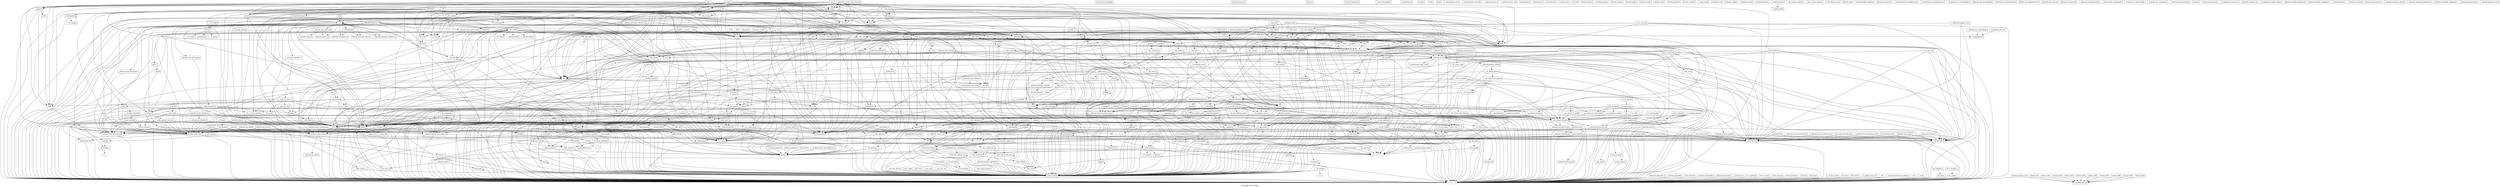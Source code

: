 digraph "Call graph of the module." {
  label="Call graph of the module.";
  node [shape=record];

  Node__376 [label="{_376}"];
  Node__352 [label="{_352}"];
  Node__PING [label="{_PING}"];
  Node__NICK [label="{_NICK}"];
  Node_fork [label="{fork}"];
  Node_pthread_sighandler_rt [label="{pthread_sighandler_rt}"];
  Node_vfork [label="{vfork}"];
  Node_restart2 [label="{restart2}"];
  Node___new_sem_destroy [label="{__new_sem_destroy}"];
  Node___pthread_alt_unlock [label="{__pthread_alt_unlock}"];
  Node___new_sem_trywait [label="{__new_sem_trywait}"];
  Node_pthread_sighandler [label="{pthread_sighandler}"];
  Node_con [label="{con}"];
  Node_main [label="{main}"];
  Node_sendto [label="{sendto}"];
  Node_thread_self [label="{thread_self}"];
  Node_pthread_atfork [label="{pthread_atfork}"];
  Node_sigaction [label="{sigaction}"];
  Node___new_sem_wait [label="{__new_sem_wait}"];
  Node_pthread_start_thread [label="{pthread_start_thread}"];
  Node_pthread_start_thread_event [label="{pthread_start_thread_event}"];
  Node_pthread_free [label="{pthread_free}"];
  Node___new_sem_post [label="{__new_sem_post}"];
  Node_restart [label="{restart}"];
  Node_pthread_sigmask [label="{pthread_sigmask}"];
  Node___pthread_set_own_extricate_if [label="{__pthread_set_own_extricate_if}"];
  Node_sem_unlink [label="{sem_unlink}"];
  Node_recvmsg [label="{recvmsg}"];
  Node_wait_node_dequeue [label="{wait_node_dequeue}"];
  Node_sem_close [label="{sem_close}"];
  Node_recv [label="{recv}"];
  Node_connect [label="{connect}"];
  Node___pthread_acquire [label="{__pthread_acquire}"];
  Node_accept [label="{accept}"];
  Node_write [label="{write}"];
  Node_wait_node_free [label="{wait_node_free}"];
  Node_sem_open [label="{sem_open}"];
  Node_pthread_reap_children [label="{pthread_reap_children}"];
  Node___pthread_manager [label="{__pthread_manager}"];
  Node_pthread_null_sighandler [label="{pthread_null_sighandler}"];
  Node___pthread_manager_event [label="{__pthread_manager_event}"];
  Node_thread_self3 [label="{thread_self3}"];
  Node__433 [label="{_433}"];
  Node_pthread_insert_list [label="{pthread_insert_list}"];
  Node_pthread_call_handlers [label="{pthread_call_handlers}"];
  Node_thread_self4 [label="{thread_self4}"];
  Node___new_sem_init [label="{__new_sem_init}"];
  Node_suspend2 [label="{suspend2}"];
  Node_thread_self2 [label="{thread_self2}"];
  Node_enqueue [label="{enqueue}"];
  Node_sigwait [label="{sigwait}"];
  Node___h_errno_location [label="{__h_errno_location}"];
  Node_remove_from_queue [label="{remove_from_queue}"];
  Node___errno_location [label="{__errno_location}"];
  Node___pthread_manager_adjust_prio [label="{__pthread_manager_adjust_prio}"];
  Node_pthread_kill [label="{pthread_kill}"];
  Node___GI_raise [label="{__GI_raise}"];
  Node___new_sem_getvalue [label="{__new_sem_getvalue}"];
  Node___pthread_alt_lock [label="{__pthread_alt_lock}"];
  Node_new_sem_extricate_func [label="{new_sem_extricate_func}"];
  Node___pthread_lock [label="{__pthread_lock}"];
  Node_suspend [label="{suspend}"];
  Node___pthread_unlock [label="{__pthread_unlock}"];
  Node_sem_timedwait [label="{sem_timedwait}"];
  Node_recvfrom [label="{recvfrom}"];
  Node___pthread_manager_sighandler [label="{__pthread_manager_sighandler}"];
  Node_pthread_kill_all_threads [label="{pthread_kill_all_threads}"];
  Node_sendmsg [label="{sendmsg}"];
  Node___pthread_internal_tsd_set [label="{__pthread_internal_tsd_set}"];
  Node_pthread_getspecific [label="{pthread_getspecific}"];
  Node___pthread_destroy_specifics [label="{__pthread_destroy_specifics}"];
  Node_pthread_setspecific [label="{pthread_setspecific}"];
  Node_pthread_key_delete [label="{pthread_key_delete}"];
  Node_pthread_key_create [label="{pthread_key_create}"];
  Node_mmap [label="{mmap}"];
  Node___syscall_pwrite [label="{__syscall_pwrite}"];
  Node___libc_pwrite64 [label="{__libc_pwrite64}"];
  Node___libc_pwrite [label="{__libc_pwrite}"];
  Node___syscall_pread [label="{__syscall_pread}"];
  Node___libc_pread64 [label="{__libc_pread64}"];
  Node___libc_pread [label="{__libc_pread}"];
  Node__test_and_set [label="{_test_and_set}"];
  Node___libc_sigaction [label="{__libc_sigaction}"];
  Node___sigsetjmp [label="{__sigsetjmp}"];
  Node_clone [label="{clone}"];
  Node___thread_start [label="{__thread_start}"];
  Node_pipe [label="{pipe}"];
  Node___libc_fcntl [label="{__libc_fcntl}"];
  Node___GI_fcntl64 [label="{__GI_fcntl64}"];
  Node___syscall_rt_sigaction [label="{__syscall_rt_sigaction}"];
  Node___GI__exit [label="{__GI__exit}"];
  Node___libc_close [label="{__libc_close}"];
  Node___libc_fork [label="{__libc_fork}"];
  Node___libc_fsync [label="{__libc_fsync}"];
  Node_geteuid [label="{geteuid}"];
  Node___heap_alloc_at [label="{__heap_alloc_at}"];
  Node_abort [label="{abort}"];
  Node_lrand48_r [label="{lrand48_r}"];
  Node_nrand48_r [label="{nrand48_r}"];
  Node_gettimeofday [label="{gettimeofday}"];
  Node_ioctl [label="{ioctl}"];
  Node_kill [label="{kill}"];
  Node___libc_lseek64 [label="{__libc_lseek64}"];
  Node__longjmp [label="{_longjmp}"];
  Node___GI___libc_lseek [label="{__GI___libc_lseek}"];
  Node___libc_msync [label="{__libc_msync}"];
  Node_munmap [label="{munmap}"];
  Node___libc_nanosleep [label="{__libc_nanosleep}"];
  Node___libc_open [label="{__libc_open}"];
  Node___libc_creat [label="{__libc_creat}"];
  Node___GI___libc_open64 [label="{__GI___libc_open64}"];
  Node___libc_pause [label="{__libc_pause}"];
  Node___libc_poll [label="{__libc_poll}"];
  Node___libc_read [label="{__libc_read}"];
  Node_sched_get_priority_max [label="{sched_get_priority_max}"];
  Node_sched_get_priority_min [label="{sched_get_priority_min}"];
  Node_sched_getparam [label="{sched_getparam}"];
  Node_sched_getscheduler [label="{sched_getscheduler}"];
  Node_sched_setscheduler [label="{sched_setscheduler}"];
  Node_sched_yield [label="{sched_yield}"];
  Node___libc_select [label="{__libc_select}"];
  Node___GI_setrlimit [label="{__GI_setrlimit}"];
  Node___GI_sigprocmask [label="{__GI_sigprocmask}"];
  Node___libc_sigsuspend [label="{__libc_sigsuspend}"];
  Node___GI_time [label="{__GI_time}"];
  Node___libc_wait [label="{__libc_wait}"];
  Node_wait4 [label="{wait4}"];
  Node___libc_waitpid [label="{__libc_waitpid}"];
  Node___libc_write [label="{__libc_write}"];
  Node___GI_toupper [label="{__GI_toupper}"];
  Node_fclose [label="{fclose}"];
  Node_fopen [label="{fopen}"];
  Node_vsprintf [label="{vsprintf}"];
  Node_sprintf [label="{sprintf}"];
  Node___GI_vsnprintf [label="{__GI_vsnprintf}"];
  Node_pclose [label="{pclose}"];
  Node_popen [label="{popen}"];
  Node__stdio_fopen [label="{_stdio_fopen}"];
  Node__stdio_init [label="{_stdio_init}"];
  Node___stdio_init_mutex [label="{__stdio_init_mutex}"];
  Node__stdio_term [label="{_stdio_term}"];
  Node___stdio_wcommit [label="{__stdio_wcommit}"];
  Node__charpad [label="{_charpad}"];
  Node__fp_out_narrow [label="{_fp_out_narrow}"];
  Node__vfprintf_internal [label="{_vfprintf_internal}"];
  Node__ppfs_init [label="{_ppfs_init}"];
  Node__ppfs_prepargs [label="{_ppfs_prepargs}"];
  Node__ppfs_setargs [label="{_ppfs_setargs}"];
  Node__promoted_size [label="{_promoted_size}"];
  Node__ppfs_parsespec [label="{_ppfs_parsespec}"];
  Node_feof [label="{feof}"];
  Node_fgets [label="{fgets}"];
  Node___GI_fputc [label="{__GI_fputc}"];
  Node__stdio_openlist_dec_use [label="{_stdio_openlist_dec_use}"];
  Node_fflush_unlocked [label="{fflush_unlocked}"];
  Node___GI_fgets_unlocked [label="{__GI_fgets_unlocked}"];
  Node_putc_unlocked [label="{putc_unlocked}"];
  Node___GI_fputs_unlocked [label="{__GI_fputs_unlocked}"];
  Node___GI_fwrite_unlocked [label="{__GI_fwrite_unlocked}"];
  Node_memcpy [label="{memcpy}"];
  Node___GI_memset [label="{__GI_memset}"];
  Node_strcat [label="{strcat}"];
  Node_strcpy [label="{strcpy}"];
  Node___GI_strlen [label="{__GI_strlen}"];
  Node___GI_strncmp [label="{__GI_strncmp}"];
  Node_strncpy [label="{strncpy}"];
  Node_strnlen [label="{strnlen}"];
  Node___GI___glibc_strerror_r [label="{__GI___glibc_strerror_r}"];
  Node___xpg_strerror_r [label="{__xpg_strerror_r}"];
  Node_bcopy [label="{bcopy}"];
  Node_strcasecmp [label="{strcasecmp}"];
  Node___GI_strdup [label="{__GI_strdup}"];
  Node___GI_strtok [label="{__GI_strtok}"];
  Node_isatty [label="{isatty}"];
  Node___libc_tcdrain [label="{__libc_tcdrain}"];
  Node___GI_tcgetattr [label="{__GI_tcgetattr}"];
  Node_ntohl [label="{ntohl}"];
  Node_ntohs [label="{ntohs}"];
  Node_htonl [label="{htonl}"];
  Node_htons [label="{htons}"];
  Node_inet_network [label="{inet_network}"];
  Node_inet_addr [label="{inet_addr}"];
  Node___GI_gethostbyname [label="{__GI_gethostbyname}"];
  Node_gethostbyname_r [label="{gethostbyname_r}"];
  Node___libc_accept [label="{__libc_accept}"];
  Node_bind [label="{bind}"];
  Node___libc_connect [label="{__libc_connect}"];
  Node_listen [label="{listen}"];
  Node___libc_recv [label="{__libc_recv}"];
  Node___libc_recvfrom [label="{__libc_recvfrom}"];
  Node___libc_recvmsg [label="{__libc_recvmsg}"];
  Node___libc_send [label="{__libc_send}"];
  Node___libc_sendmsg [label="{__libc_sendmsg}"];
  Node___libc_sendto [label="{__libc_sendto}"];
  Node_setsockopt [label="{setsockopt}"];
  Node_socket [label="{socket}"];
  Node___GI_sigaddset [label="{__GI_sigaddset}"];
  Node___GI_sigdelset [label="{__GI_sigdelset}"];
  Node_sigemptyset [label="{sigemptyset}"];
  Node_sigfillset [label="{sigfillset}"];
  Node_sigismember [label="{sigismember}"];
  Node___sigismember [label="{__sigismember}"];
  Node___sigaddset [label="{__sigaddset}"];
  Node___sigdelset [label="{__sigdelset}"];
  Node_malloc [label="{malloc}"];
  Node_calloc [label="{calloc}"];
  Node_free [label="{free}"];
  Node___heap_alloc [label="{__heap_alloc}"];
  Node___heap_link_free_area [label="{__heap_link_free_area}"];
  Node___heap_link_free_area_after [label="{__heap_link_free_area_after}"];
  Node___heap_free [label="{__heap_free}"];
  Node_rand [label="{rand}"];
  Node_random [label="{random}"];
  Node_setstate [label="{setstate}"];
  Node_initstate [label="{initstate}"];
  Node_srand [label="{srand}"];
  Node_setstate_r [label="{setstate_r}"];
  Node___GI_random_r [label="{__GI_random_r}"];
  Node_srandom_r [label="{srandom_r}"];
  Node___GI_initstate_r [label="{__GI_initstate_r}"];
  Node___libc_system [label="{__libc_system}"];
  Node_atol [label="{atol}"];
  Node_strtol [label="{strtol}"];
  Node__stdlib_strto_l [label="{_stdlib_strto_l}"];
  Node_exit [label="{exit}"];
  Node_on_exit [label="{on_exit}"];
  Node_execl [label="{execl}"];
  Node_sleep [label="{sleep}"];
  Node___libc_pthread_init [label="{__libc_pthread_init}"];
  Node___GI___uClibc_fini [label="{__GI___uClibc_fini}"];
  Node___pthread_return_0 [label="{__pthread_return_0}"];
  Node___pthread_return_void [label="{__pthread_return_void}"];
  Node___check_one_fd [label="{__check_one_fd}"];
  Node___uClibc_init [label="{__uClibc_init}"];
  Node_realloc [label="{realloc}"];
  Node___uClibc_main [label="{__uClibc_main}"];
  Node_rpc_thread_multi [label="{rpc_thread_multi}"];
  Node___rpc_thread_variables [label="{__rpc_thread_variables}"];
  Node___rpc_thread_svc_max_pollfd [label="{__rpc_thread_svc_max_pollfd}"];
  Node___rpc_thread_svc_pollfd [label="{__rpc_thread_svc_pollfd}"];
  Node___rpc_thread_createerr [label="{__rpc_thread_createerr}"];
  Node___rpc_thread_svc_fdset [label="{__rpc_thread_svc_fdset}"];
  Node___rpc_thread_destroy [label="{__rpc_thread_destroy}"];
  Node___longjmp [label="{__longjmp}"];
  Node___sigsetjmp_aux [label="{__sigsetjmp_aux}"];
  Node___syscall_error [label="{__syscall_error}"];
  Node_dup2 [label="{dup2}"];
  Node___GI_execve [label="{__GI_execve}"];
  Node_getegid [label="{getegid}"];
  Node_getgid [label="{getgid}"];
  Node_getuid [label="{getuid}"];
  Node___GI_sbrk [label="{__GI_sbrk}"];
  Node___GI___h_errno_location [label="{__GI___h_errno_location}"];
  Node___GI_wcrtomb [label="{__GI_wcrtomb}"];
  Node___GI_wcsrtombs [label="{__GI_wcsrtombs}"];
  Node___GI_wcsnrtombs [label="{__GI_wcsnrtombs}"];
  Node_fdopen [label="{fdopen}"];
  Node___stdio_WRITE [label="{__stdio_WRITE}"];
  Node___stdio_fwrite [label="{__stdio_fwrite}"];
  Node___stdio_trans2w_o [label="{__stdio_trans2w_o}"];
  Node__load_inttype [label="{_load_inttype}"];
  Node__store_inttype [label="{_store_inttype}"];
  Node__uintmaxtostr [label="{_uintmaxtostr}"];
  Node__fpmaxtostr [label="{_fpmaxtostr}"];
  Node_getc_unlocked [label="{getc_unlocked}"];
  Node___GI_memchr [label="{__GI_memchr}"];
  Node___GI_memmove [label="{__GI_memmove}"];
  Node___GI_mempcpy [label="{__GI_mempcpy}"];
  Node_memrchr [label="{memrchr}"];
  Node_strtok_r [label="{strtok_r}"];
  Node___GI_strpbrk [label="{__GI_strpbrk}"];
  Node___rpc_thread_clnt_cleanup [label="{__rpc_thread_clnt_cleanup}"];
  Node_callrpc [label="{callrpc}"];
  Node_clntudp_geterr [label="{clntudp_geterr}"];
  Node_clntudp_freeres [label="{clntudp_freeres}"];
  Node_clntudp_abort [label="{clntudp_abort}"];
  Node_clntudp_control [label="{clntudp_control}"];
  Node_clntudp_bufcreate [label="{clntudp_bufcreate}"];
  Node___GI_clntudp_create [label="{__GI_clntudp_create}"];
  Node_clntudp_destroy [label="{clntudp_destroy}"];
  Node_clntudp_call [label="{clntudp_call}"];
  Node__create_xid [label="{_create_xid}"];
  Node_pmap_getport [label="{pmap_getport}"];
  Node___GI_xdr_pmap [label="{__GI_xdr_pmap}"];
  Node___GI__seterr_reply [label="{__GI__seterr_reply}"];
  Node___GI_xdr_callhdr [label="{__GI_xdr_callhdr}"];
  Node_xdr_rejected_reply [label="{xdr_rejected_reply}"];
  Node___GI_xdr_replymsg [label="{__GI_xdr_replymsg}"];
  Node_xdr_des_block [label="{xdr_des_block}"];
  Node_xdr_opaque_auth [label="{xdr_opaque_auth}"];
  Node_xdr_accepted_reply [label="{xdr_accepted_reply}"];
  Node_svc_sendreply [label="{svc_sendreply}"];
  Node_svcerr_noproc [label="{svcerr_noproc}"];
  Node_svcerr_decode [label="{svcerr_decode}"];
  Node_svcerr_systemerr [label="{svcerr_systemerr}"];
  Node_svcerr_auth [label="{svcerr_auth}"];
  Node_svcerr_weakauth [label="{svcerr_weakauth}"];
  Node_svcerr_noprog [label="{svcerr_noprog}"];
  Node_svcerr_progvers [label="{svcerr_progvers}"];
  Node_svc_find [label="{svc_find}"];
  Node_svc_getreq_common [label="{svc_getreq_common}"];
  Node_svc_getreqset [label="{svc_getreqset}"];
  Node___GI_svc_getreq [label="{__GI_svc_getreq}"];
  Node_svc_unregister [label="{svc_unregister}"];
  Node___rpc_thread_svc_cleanup [label="{__rpc_thread_svc_cleanup}"];
  Node___GI_svc_register [label="{__GI_svc_register}"];
  Node_xprt_unregister [label="{xprt_unregister}"];
  Node_svc_getreq_poll [label="{svc_getreq_poll}"];
  Node_xprt_register [label="{xprt_register}"];
  Node__authenticate [label="{_authenticate}"];
  Node__svcauth_null [label="{_svcauth_null}"];
  Node__svcauth_short [label="{_svcauth_short}"];
  Node__svcauth_unix [label="{_svcauth_unix}"];
  Node_xdr_free [label="{xdr_free}"];
  Node_xdr_void [label="{xdr_void}"];
  Node_xdr_long [label="{xdr_long}"];
  Node_xdr_short [label="{xdr_short}"];
  Node_xdr_int [label="{xdr_int}"];
  Node_xdr_u_long [label="{xdr_u_long}"];
  Node_xdr_u_int [label="{xdr_u_int}"];
  Node_xdr_hyper [label="{xdr_hyper}"];
  Node_xdr_u_hyper [label="{xdr_u_hyper}"];
  Node_xdr_longlong_t [label="{xdr_longlong_t}"];
  Node_xdr_u_longlong_t [label="{xdr_u_longlong_t}"];
  Node___GI_xdr_u_short [label="{__GI_xdr_u_short}"];
  Node_xdr_char [label="{xdr_char}"];
  Node_xdr_u_char [label="{xdr_u_char}"];
  Node_xdr_bool [label="{xdr_bool}"];
  Node_xdr_enum [label="{xdr_enum}"];
  Node_xdr_opaque [label="{xdr_opaque}"];
  Node_xdr_union [label="{xdr_union}"];
  Node_xdr_string [label="{xdr_string}"];
  Node_xdr_wrapstring [label="{xdr_wrapstring}"];
  Node_xdr_bytes [label="{xdr_bytes}"];
  Node_xdr_netobj [label="{xdr_netobj}"];
  Node___GI_xdrmem_create [label="{__GI_xdrmem_create}"];
  Node_xdrmem_destroy [label="{xdrmem_destroy}"];
  Node_xdrmem_getlong [label="{xdrmem_getlong}"];
  Node_xdrmem_putlong [label="{xdrmem_putlong}"];
  Node_xdrmem_getpos [label="{xdrmem_getpos}"];
  Node_xdrmem_setpos [label="{xdrmem_setpos}"];
  Node_xdrmem_inline [label="{xdrmem_inline}"];
  Node_xdrmem_getint32 [label="{xdrmem_getint32}"];
  Node_xdrmem_putint32 [label="{xdrmem_putint32}"];
  Node_xdrmem_putbytes [label="{xdrmem_putbytes}"];
  Node_xdrmem_getbytes [label="{xdrmem_getbytes}"];
  Node_inet_aton [label="{inet_aton}"];
  Node___dns_lookup [label="{__dns_lookup}"];
  Node___open_nameservers [label="{__open_nameservers}"];
  Node___get_hosts_byname_r [label="{__get_hosts_byname_r}"];
  Node___sigjmp_save [label="{__sigjmp_save}"];
  Node___bsd_signal [label="{__bsd_signal}"];
  Node___GI_srand48_r [label="{__GI_srand48_r}"];
  Node___exit_handler [label="{__exit_handler}"];
  Node___new_exitfn [label="{__new_exitfn}"];
  Node__dl_aux_init [label="{_dl_aux_init}"];
  Node___GI_brk [label="{__GI_brk}"];
  Node___cmsg_nxthdr [label="{__cmsg_nxthdr}"];
  Node___GI_fseek [label="{__GI_fseek}"];
  Node_printf [color="gray50", fontcolor="gray50", label="{printf}"];
  Node___GI_fseeko64 [label="{__GI_fseeko64}"];
  Node___stdio_READ [label="{__stdio_READ}"];
  Node___stdio_adjust_position [label="{__stdio_adjust_position}"];
  Node___stdio_rfill [label="{__stdio_rfill}"];
  Node___stdio_trans2r_o [label="{__stdio_trans2r_o}"];
  Node___stdio_seek [label="{__stdio_seek}"];
  Node___GI_vfprintf [label="{__GI_vfprintf}"];
  Node___GI_fputs [label="{__GI_fputs}"];
  Node_bcmp [label="{bcmp}"];
  Node_rawmemchr [label="{rawmemchr}"];
  Node___GI_strcoll [label="{__GI_strcoll}"];
  Node___GI_strncat [label="{__GI_strncat}"];
  Node___GI_strspn [label="{__GI_strspn}"];
  Node_ffs [label="{ffs}"];
  Node_authnone_verf [label="{authnone_verf}"];
  Node_authnone_validate [label="{authnone_validate}"];
  Node_authnone_refresh [label="{authnone_refresh}"];
  Node_authnone_destroy [label="{authnone_destroy}"];
  Node_authnone_marshal [label="{authnone_marshal}"];
  Node_authnone_create [label="{authnone_create}"];
  Node___GI_xdr_authunix_parms [label="{__GI_xdr_authunix_parms}"];
  Node___GI_bindresvport [label="{__GI_bindresvport}"];
  Node___get_myaddress [label="{__get_myaddress}"];
  Node___GI_pmap_unset [label="{__GI_pmap_unset}"];
  Node_pmap_set [label="{pmap_set}"];
  Node__rpc_dtablesize [label="{_rpc_dtablesize}"];
  Node_xdr_vector [label="{xdr_vector}"];
  Node___GI_xdr_array [label="{__GI_xdr_array}"];
  Node_inet_pton4 [label="{inet_pton4}"];
  Node_inet_pton [label="{inet_pton}"];
  Node_inet_ntop4 [label="{inet_ntop4}"];
  Node___GI_inet_ntop [label="{__GI_inet_ntop}"];
  Node___encode_header [label="{__encode_header}"];
  Node___decode_header [label="{__decode_header}"];
  Node___encode_question [label="{__encode_question}"];
  Node___length_question [label="{__length_question}"];
  Node___decode_answer [label="{__decode_answer}"];
  Node___open_etc_hosts [label="{__open_etc_hosts}"];
  Node___drand48_iterate [label="{__drand48_iterate}"];
  Node___read_etc_hosts_r [label="{__read_etc_hosts_r}"];
  Node_getdtablesize [label="{getdtablesize}"];
  Node___GI_tolower [label="{__GI_tolower}"];
  Node_perror [label="{perror}"];
  Node_fprintf [label="{fprintf}"];
  Node___GI_strchr [label="{__GI_strchr}"];
  Node_clnt_sperrno [label="{clnt_sperrno}"];
  Node_free_mem [label="{free_mem}"];
  Node_clnt_perrno [label="{clnt_perrno}"];
  Node__buf [label="{_buf}"];
  Node_clnt_spcreateerror [label="{clnt_spcreateerror}"];
  Node_clnt_pcreateerror [label="{clnt_pcreateerror}"];
  Node_clnt_sperror [label="{clnt_sperror}"];
  Node_clnt_perror [label="{clnt_perror}"];
  Node___encode_dotted [label="{__encode_dotted}"];
  Node___decode_dotted [label="{__decode_dotted}"];
  Node___length_dotted [label="{__length_dotted}"];
  Node___do_global_ctors_aux [label="{__do_global_ctors_aux}"];
  Node__fini [label="{_fini}"];
  Node___asm_ctc1 [color="gray50", fontcolor="gray50", label="{__asm_ctc1}"];
  Node___asm_cfc1_i32 [color="gray50", fontcolor="gray50", label="{__asm_cfc1_i32}"];
  Node___asm_neg_d_double [color="gray50", fontcolor="gray50", label="{__asm_neg_d_double}"];
  Node_unknown_0 [color="gray50", fontcolor="gray50", label="{unknown_0}"];
  Node_getpid [color="gray50", fontcolor="gray50", label="{getpid}"];
  Node_poll [color="gray50", fontcolor="gray50", label="{poll}"];
  Node_setrlimit [color="gray50", fontcolor="gray50", label="{setrlimit}"];
  Node_sigprocmask [color="gray50", fontcolor="gray50", label="{sigprocmask}"];
  Node_sigsuspend [color="gray50", fontcolor="gray50", label="{sigsuspend}"];
  Node_time [color="gray50", fontcolor="gray50", label="{time}"];
  Node_execve [color="gray50", fontcolor="gray50", label="{execve}"];
  Node_brk [color="gray50", fontcolor="gray50", label="{brk}"];
  Node_abort [color="gray50", fontcolor="gray50", label="{abort}"];
  Node_fabsf [color="gray50", fontcolor="gray50", label="{fabsf}"];
  Node_waitpid [label="{waitpid}"];
  Node_wait [label="{wait}"];
  Node_tcdrain [label="{tcdrain}"];
  Node_system [label="{system}"];
  Node_read [label="{read}"];
  Node_pwrite [label="{pwrite}"];
  Node_pread64 [label="{pread64}"];
  Node_pread [label="{pread}"];
  Node_pause [label="{pause}"];
  Node_open64 [label="{open64}"];
  Node_open [label="{open}"];
  Node_nanosleep [label="{nanosleep}"];
  Node_msync [label="{msync}"];
  Node_lseek64 [label="{lseek64}"];
  Node_lseek [label="{lseek}"];
  Node_fsync [label="{fsync}"];
  Node_fcntl [label="{fcntl}"];
  Node_close [label="{close}"];
  Node___libc_current_sigrtmin [label="{__libc_current_sigrtmin}"];
  Node___libc_current_sigrtmax [label="{__libc_current_sigrtmax}"];
  Node___libc_allocate_rtsig [label="{__libc_allocate_rtsig}"];
  Node_pthread_equal [label="{pthread_equal}"];
  Node___pthread_find_self [label="{__pthread_find_self}"];
  Node_thread_self5 [label="{thread_self5}"];
  Node_pthread_self [label="{pthread_self}"];
  Node_pthread_handle_sigdebug [label="{pthread_handle_sigdebug}"];
  Node___GI_getpagesize [label="{__GI_getpagesize}"];
  Node___libc_getpid [label="{__libc_getpid}"];
  Node_getppid [label="{getppid}"];
  Node_getrlimit [label="{getrlimit}"];
  Node___pthread_timedsuspend_new [label="{__pthread_timedsuspend_new}"];
  Node___pthread_restart_new [label="{__pthread_restart_new}"];
  Node___pthread_wait_for_restart_signal [label="{__pthread_wait_for_restart_signal}"];
  Node_suspend3 [label="{suspend3}"];
  Node_pthread_onexit_process [label="{pthread_onexit_process}"];
  Node___pthread_reset_main_thread [label="{__pthread_reset_main_thread}"];
  Node___pthread_kill_other_threads_np [label="{__pthread_kill_other_threads_np}"];
  Node_pthread_initialize [label="{pthread_initialize}"];
  Node___pthread_initialize_manager [label="{__pthread_initialize_manager}"];
  Node_pthread_create [label="{pthread_create}"];
  Node___pthread_initialize [label="{__pthread_initialize}"];
  Node_pthread_handle_sigcancel [label="{pthread_handle_sigcancel}"];
  Node_pthread_handle_sigrestart [label="{pthread_handle_sigrestart}"];
  Node___pthread_initialize_minimal [label="{__pthread_initialize_minimal}"];
  Node_pthread_setschedparam [label="{pthread_setschedparam}"];
  Node_pthread_getschedparam [label="{pthread_getschedparam}"];
  Node_pthread_attr_destroy [label="{pthread_attr_destroy}"];
  Node___GI_pthread_attr_setdetachstate [label="{__GI_pthread_attr_setdetachstate}"];
  Node___GI_pthread_attr_getdetachstate [label="{__GI_pthread_attr_getdetachstate}"];
  Node___GI_pthread_attr_setschedpolicy [label="{__GI_pthread_attr_setschedpolicy}"];
  Node_pthread_attr_getschedpolicy [label="{pthread_attr_getschedpolicy}"];
  Node_pthread_attr_setinheritsched [label="{pthread_attr_setinheritsched}"];
  Node_pthread_attr_getinheritsched [label="{pthread_attr_getinheritsched}"];
  Node_pthread_attr_setscope [label="{pthread_attr_setscope}"];
  Node_pthread_attr_getscope [label="{pthread_attr_getscope}"];
  Node___pthread_attr_getguardsize [label="{__pthread_attr_getguardsize}"];
  Node___pthread_attr_setstackaddr [label="{__pthread_attr_setstackaddr}"];
  Node___pthread_attr_getstackaddr [label="{__pthread_attr_getstackaddr}"];
  Node___pthread_attr_setstacksize [label="{__pthread_attr_setstacksize}"];
  Node___pthread_attr_getstacksize [label="{__pthread_attr_getstacksize}"];
  Node___GI_pthread_attr_init [label="{__GI_pthread_attr_init}"];
  Node___pthread_attr_setguardsize [label="{__pthread_attr_setguardsize}"];
  Node___GI_pthread_attr_getschedparam [label="{__GI_pthread_attr_getschedparam}"];
  Node___GI_pthread_attr_setschedparam [label="{__GI_pthread_attr_setschedparam}"];
  Node_thread_self6 [label="{thread_self6}"];
  Node___pthread_perform_cleanup [label="{__pthread_perform_cleanup}"];
  Node___pthread_cleanup_push_defer [label="{__pthread_cleanup_push_defer}"];
  Node__pthread_cleanup_pop [label="{_pthread_cleanup_pop}"];
  Node__pthread_cleanup_push [label="{_pthread_cleanup_push}"];
  Node___pthread_cleanup_pop_restore [label="{__pthread_cleanup_pop_restore}"];
  Node_pthread_testcancel [label="{pthread_testcancel}"];
  Node___GI_pthread_setcanceltype [label="{__GI_pthread_setcanceltype}"];
  Node_pthread_setcancelstate [label="{pthread_setcancelstate}"];
  Node_pthread_cancel [label="{pthread_cancel}"];
  Node_enqueue2 [label="{enqueue2}"];
  Node_remove_from_queue2 [label="{remove_from_queue2}"];
  Node_pthread_cond_init [label="{pthread_cond_init}"];
  Node___GI_pthread_cond_destroy [label="{__GI_pthread_cond_destroy}"];
  Node_pthread_condattr_init [label="{pthread_condattr_init}"];
  Node___GI_pthread_condattr_destroy [label="{__GI_pthread_condattr_destroy}"];
  Node_pthread_condattr_getpshared [label="{pthread_condattr_getpshared}"];
  Node_pthread_condattr_setpshared [label="{pthread_condattr_setpshared}"];
  Node___pthread_set_own_extricate_if2 [label="{__pthread_set_own_extricate_if2}"];
  Node_restart3 [label="{restart3}"];
  Node_pthread_cond_broadcast [label="{pthread_cond_broadcast}"];
  Node_thread_self7 [label="{thread_self7}"];
  Node_cond_extricate_func [label="{cond_extricate_func}"];
  Node_suspend4 [label="{suspend4}"];
  Node___GI_pthread_cond_timedwait [label="{__GI_pthread_cond_timedwait}"];
  Node___GI_pthread_cond_wait [label="{__GI_pthread_cond_wait}"];
  Node_pthread_cond_signal [label="{pthread_cond_signal}"];
  Node___linuxthreads_create_event [label="{__linuxthreads_create_event}"];
  Node___linuxthreads_death_event [label="{__linuxthreads_death_event}"];
  Node___linuxthreads_reap_event [label="{__linuxthreads_reap_event}"];
  Node___pthread_set_own_extricate_if3 [label="{__pthread_set_own_extricate_if3}"];
  Node_thread_self8 [label="{thread_self8}"];
  Node_join_extricate_func [label="{join_extricate_func}"];
  Node_suspend5 [label="{suspend5}"];
  Node___pthread_do_exit [label="{__pthread_do_exit}"];
  Node_pthread_exit [label="{pthread_exit}"];
  Node_pthread_join [label="{pthread_join}"];
  Node_pthread_detach [label="{pthread_detach}"];
  Node___fresetlockfiles [label="{__fresetlockfiles}"];
  Node___pthread_trylock [label="{__pthread_trylock}"];
  Node___pthread_alt_trylock [label="{__pthread_alt_trylock}"];
  Node_pthread_mutex_init [label="{pthread_mutex_init}"];
  Node_pthread_mutex_destroy [label="{pthread_mutex_destroy}"];
  Node_pthread_mutexattr_init [label="{pthread_mutexattr_init}"];
  Node_pthread_mutexattr_destroy [label="{pthread_mutexattr_destroy}"];
  Node___pthread_mutexattr_setkind_np [label="{__pthread_mutexattr_setkind_np}"];
  Node___pthread_mutexattr_gettype [label="{__pthread_mutexattr_gettype}"];
  Node___pthread_mutexattr_getpshared [label="{__pthread_mutexattr_getpshared}"];
  Node___pthread_mutexattr_setpshared [label="{__pthread_mutexattr_setpshared}"];
  Node___pthread_once_fork_child [label="{__pthread_once_fork_child}"];
  Node_thread_self9 [label="{thread_self9}"];
  Node_pthread_mutex_unlock [label="{pthread_mutex_unlock}"];
  Node___pthread_once_fork_parent [label="{__pthread_once_fork_parent}"];
  Node_pthread_mutex_trylock [label="{pthread_mutex_trylock}"];
  Node_pthread_mutex_timedlock [label="{pthread_mutex_timedlock}"];
  Node_pthread_mutex_lock [label="{pthread_mutex_lock}"];
  Node___pthread_once_fork_prepare [label="{__pthread_once_fork_prepare}"];
  Node_pthread_once [label="{pthread_once}"];
  Node_pthread_once_cancelhandler [label="{pthread_once_cancelhandler}"];
  Node_pthread_cleanup_upto [label="{pthread_cleanup_upto}"];
  Node_longjmp [label="{longjmp}"];
  Node_siglongjmp [label="{siglongjmp}"];
  Node_thread_self10 [label="{thread_self10}"];
  Node___pthread_internal_tsd_address [label="{__pthread_internal_tsd_address}"];
  Node___pthread_internal_tsd_get [label="{__pthread_internal_tsd_get}"];
  Node___pthread_setconcurrency [label="{__pthread_setconcurrency}"];
  Node___pthread_getconcurrency [label="{__pthread_getconcurrency}"];
  Node_send [label="{send}"];
  Node___pseudo_call [color="gray50", fontcolor="gray50", label="{__pseudo_call}"];
  Node___pseudo_branch [color="gray50", fontcolor="gray50", label="{__pseudo_branch}"];
  Node___pseudo_cond_branch [color="gray50", fontcolor="gray50", label="{__pseudo_cond_branch}"];
  Node__init [label="{_init}"];
  Node___do_global_dtors_aux [label="{__do_global_dtors_aux}"];
  Node_frame_dummy [label="{frame_dummy}"];
  Node___start [label="{__start}"];
  Node_strwildmatch [label="{strwildmatch}"];
  Node_Send [label="{Send}"];
  Node_mfork [label="{mfork}"];
  Node_getspoof [label="{getspoof}"];
  Node_filter [label="{filter}"];
  Node_makestring [label="{makestring}"];
  Node_identd [label="{identd}"];
  Node_pow [label="{pow}"];
  Node_in_cksum [label="{in_cksum}"];
  Node_get [label="{get}"];
  Node___pthread_alt_timedlock [label="{__pthread_alt_timedlock}"];
  Node_getspoofs [label="{getspoofs}"];
  Node_version [label="{version}"];
  Node_nickc [label="{nickc}"];
  Node_disable [label="{disable}"];
  Node_enable [label="{enable}"];
  Node_spoof [label="{spoof}"];
  Node_host2ip [label="{host2ip}"];
  Node_udp [label="{udp}"];
  Node_pan [label="{pan}"];
  Node_tsunami [label="{tsunami}"];
  Node_unknown [label="{unknown}"];
  Node_move [label="{move}"];
  Node_help [label="{help}"];
  Node_killall [label="{killall}"];
  Node_killd [label="{killd}"];
  Node__PRIVMSG [label="{_PRIVMSG}"];
  Node__376 -> Node_Send;
  Node__352 -> Node_memcpy;
  Node__352 -> Node___GI_strlen;
  Node__352 -> Node_strcasecmp;
  Node__352 -> Node_inet_addr;
  Node__352 -> Node___GI_gethostbyname;
  Node__352 -> Node___pseudo_call;
  Node__352 -> Node_Send;
  Node__PING -> Node_Send;
  Node__NICK -> Node___GI_strlen;
  Node__NICK -> Node_strcasecmp;
  Node__NICK -> Node___GI_strdup;
  Node__NICK -> Node_free;
  Node_fork -> Node___libc_fork;
  Node_fork -> Node___pthread_reset_main_thread;
  Node_fork -> Node___fresetlockfiles;
  Node_fork -> Node_pthread_mutex_init;
  Node_fork -> Node_pthread_mutexattr_init;
  Node_fork -> Node_pthread_mutexattr_destroy;
  Node_fork -> Node___pthread_mutexattr_setkind_np;
  Node_fork -> Node___pthread_once_fork_child;
  Node_fork -> Node_pthread_mutex_unlock;
  Node_fork -> Node___pthread_once_fork_parent;
  Node_fork -> Node_pthread_mutex_lock;
  Node_fork -> Node___pthread_once_fork_prepare;
  Node_fork -> Node___pseudo_call;
  Node_pthread_sighandler_rt -> Node___pseudo_call;
  Node_vfork -> Node_fork;
  Node_restart2 -> Node___pthread_restart_new;
  Node___new_sem_destroy -> Node___errno_location;
  Node___pthread_alt_unlock -> Node___pseudo_call;
  Node___new_sem_trywait -> Node___errno_location;
  Node___new_sem_trywait -> Node___pthread_lock;
  Node___new_sem_trywait -> Node___pthread_unlock;
  Node_pthread_sighandler -> Node___pseudo_call;
  Node_con -> Node_connect;
  Node_con -> Node___errno_location;
  Node_con -> Node_ioctl;
  Node_con -> Node___GI_time;
  Node_con -> Node_bcopy;
  Node_con -> Node_htons;
  Node_con -> Node_inet_addr;
  Node_con -> Node___GI_gethostbyname;
  Node_con -> Node_setsockopt;
  Node_con -> Node_rand;
  Node_con -> Node_sleep;
  Node_con -> Node_close;
  Node_con -> Node___pseudo_call;
  Node_main -> Node_fork;
  Node_main -> Node_recv;
  Node_main -> Node___GI_time;
  Node_main -> Node___GI_memset;
  Node_main -> Node_strcpy;
  Node_main -> Node___GI_strlen;
  Node_main -> Node_strncpy;
  Node_main -> Node_strcasecmp;
  Node_main -> Node___GI_strtok;
  Node_main -> Node_malloc;
  Node_main -> Node_free;
  Node_main -> Node_srand;
  Node_main -> Node_exit;
  Node_main -> Node___libc_getpid;
  Node_main -> Node_getppid;
  Node_main -> Node___pseudo_call;
  Node_main -> Node_Send;
  Node_main -> Node_filter;
  Node_main -> Node_makestring;
  Node_sendto -> Node___libc_sendto;
  Node_sendto -> Node___GI_pthread_setcanceltype;
  Node_thread_self -> Node___pthread_find_self;
  Node_pthread_atfork -> Node_malloc;
  Node_pthread_atfork -> Node_pthread_mutex_unlock;
  Node_pthread_atfork -> Node_pthread_mutex_lock;
  Node_pthread_atfork -> Node___pseudo_call;
  Node_sigaction -> Node___libc_sigaction;
  Node___new_sem_wait -> Node___pthread_lock;
  Node___new_sem_wait -> Node___pthread_unlock;
  Node___new_sem_wait -> Node___pthread_do_exit;
  Node___new_sem_wait -> Node___pseudo_call;
  Node_pthread_start_thread -> Node___errno_location;
  Node_pthread_start_thread -> Node_sched_setscheduler;
  Node_pthread_start_thread -> Node___GI_sigprocmask;
  Node_pthread_start_thread -> Node___libc_getpid;
  Node_pthread_start_thread -> Node___pthread_wait_for_restart_signal;
  Node_pthread_start_thread -> Node___pthread_do_exit;
  Node_pthread_start_thread -> Node___pseudo_call;
  Node_pthread_start_thread_event -> Node___pthread_lock;
  Node_pthread_start_thread_event -> Node___pthread_unlock;
  Node_pthread_start_thread_event -> Node___libc_getpid;
  Node_pthread_start_thread_event -> Node___pseudo_call;
  Node_pthread_free -> Node___pthread_lock;
  Node_pthread_free -> Node___pthread_unlock;
  Node_pthread_free -> Node_munmap;
  Node_pthread_free -> Node___pseudo_call;
  Node___new_sem_post -> Node___errno_location;
  Node___new_sem_post -> Node___pthread_lock;
  Node___new_sem_post -> Node___pthread_unlock;
  Node___new_sem_post -> Node___pthread_restart_new;
  Node___new_sem_post -> Node___pthread_initialize_manager;
  Node___new_sem_post -> Node___pseudo_call;
  Node_restart -> Node___pthread_restart_new;
  Node_pthread_sigmask -> Node___errno_location;
  Node_pthread_sigmask -> Node___GI_sigaddset;
  Node_pthread_sigmask -> Node___GI_sigdelset;
  Node_pthread_sigmask -> Node___pseudo_call;
  Node___pthread_set_own_extricate_if -> Node___pthread_lock;
  Node___pthread_set_own_extricate_if -> Node___pthread_unlock;
  Node_sem_unlink -> Node___errno_location;
  Node_recvmsg -> Node___libc_recvmsg;
  Node_recvmsg -> Node___GI_pthread_setcanceltype;
  Node_sem_close -> Node___errno_location;
  Node_recv -> Node___libc_recv;
  Node_recv -> Node___GI_pthread_setcanceltype;
  Node_connect -> Node___libc_connect;
  Node_connect -> Node___GI_pthread_setcanceltype;
  Node___pthread_acquire -> Node__test_and_set;
  Node___pthread_acquire -> Node_sched_yield;
  Node___pthread_acquire -> Node___pseudo_call;
  Node_accept -> Node___libc_accept;
  Node_accept -> Node___GI_pthread_setcanceltype;
  Node_write -> Node___libc_write;
  Node_write -> Node___GI_pthread_setcanceltype;
  Node_wait_node_free -> Node___pseudo_call;
  Node_sem_open -> Node___errno_location;
  Node_pthread_reap_children -> Node___pthread_unlock;
  Node_pthread_reap_children -> Node___GI__exit;
  Node_pthread_reap_children -> Node___linuxthreads_reap_event;
  Node_pthread_reap_children -> Node___pseudo_call;
  Node___pthread_manager -> Node___errno_location;
  Node___pthread_manager -> Node___pthread_manager_adjust_prio;
  Node___pthread_manager -> Node___pthread_lock;
  Node___pthread_manager -> Node___pthread_unlock;
  Node___pthread_manager -> Node_mmap;
  Node___pthread_manager -> Node_clone;
  Node___pthread_manager -> Node___GI__exit;
  Node___pthread_manager -> Node_geteuid;
  Node___pthread_manager -> Node___libc_read;
  Node___pthread_manager -> Node_sched_getparam;
  Node___pthread_manager -> Node_sched_getscheduler;
  Node___pthread_manager -> Node___GI_sigprocmask;
  Node___pthread_manager -> Node_memcpy;
  Node___pthread_manager -> Node___GI_sigdelset;
  Node___pthread_manager -> Node_sigfillset;
  Node___pthread_manager -> Node_waitpid;
  Node___pthread_manager -> Node___GI_getpagesize;
  Node___pthread_manager -> Node_getppid;
  Node___pthread_manager -> Node___linuxthreads_create_event;
  Node___pthread_manager -> Node___pseudo_call;
  Node___pthread_manager -> Node___pseudo_branch;
  Node___pthread_manager_event -> Node___pthread_manager;
  Node___pthread_manager_event -> Node___pthread_lock;
  Node___pthread_manager_event -> Node___pthread_unlock;
  Node_thread_self3 -> Node___pthread_find_self;
  Node__433 -> Node_free;
  Node__433 -> Node_makestring;
  Node_pthread_call_handlers -> Node___pseudo_call;
  Node_thread_self4 -> Node___pthread_find_self;
  Node___new_sem_init -> Node___errno_location;
  Node_suspend2 -> Node___pthread_wait_for_restart_signal;
  Node_thread_self2 -> Node___pthread_find_self;
  Node_sigwait -> Node_sigaction;
  Node_sigwait -> Node___libc_sigsuspend;
  Node_sigwait -> Node___GI_sigdelset;
  Node_sigwait -> Node_sigemptyset;
  Node_sigwait -> Node_sigfillset;
  Node_sigwait -> Node_pthread_testcancel;
  Node_sigwait -> Node___pseudo_call;
  Node___h_errno_location -> Node___pseudo_call;
  Node___errno_location -> Node___pseudo_call;
  Node___pthread_manager_adjust_prio -> Node_sched_get_priority_max;
  Node___pthread_manager_adjust_prio -> Node_sched_setscheduler;
  Node_pthread_kill -> Node___errno_location;
  Node_pthread_kill -> Node___pthread_lock;
  Node_pthread_kill -> Node___pthread_unlock;
  Node_pthread_kill -> Node_kill;
  Node___GI_raise -> Node___errno_location;
  Node___GI_raise -> Node_pthread_kill;
  Node___GI_raise -> Node_pthread_self;
  Node___pthread_alt_lock -> Node___pseudo_call;
  Node_new_sem_extricate_func -> Node___pthread_lock;
  Node_new_sem_extricate_func -> Node___pthread_unlock;
  Node_new_sem_extricate_func -> Node___pseudo_call;
  Node___pthread_lock -> Node___pseudo_call;
  Node_suspend -> Node___pthread_wait_for_restart_signal;
  Node___pthread_unlock -> Node___pseudo_call;
  Node_sem_timedwait -> Node___errno_location;
  Node_sem_timedwait -> Node___pthread_lock;
  Node_sem_timedwait -> Node___pthread_unlock;
  Node_sem_timedwait -> Node___pthread_do_exit;
  Node_sem_timedwait -> Node___pseudo_call;
  Node_recvfrom -> Node___libc_recvfrom;
  Node_recvfrom -> Node___GI_pthread_setcanceltype;
  Node___pthread_manager_sighandler -> Node___errno_location;
  Node___pthread_manager_sighandler -> Node___libc_write;
  Node_pthread_kill_all_threads -> Node_kill;
  Node_sendmsg -> Node___libc_sendmsg;
  Node_sendmsg -> Node___GI_pthread_setcanceltype;
  Node___pthread_internal_tsd_set -> Node___pseudo_call;
  Node_pthread_getspecific -> Node___pseudo_call;
  Node___pthread_destroy_specifics -> Node___pthread_lock;
  Node___pthread_destroy_specifics -> Node___pthread_unlock;
  Node___pthread_destroy_specifics -> Node___pseudo_call;
  Node_pthread_setspecific -> Node_calloc;
  Node_pthread_setspecific -> Node___pseudo_call;
  Node_pthread_key_delete -> Node_pthread_mutex_unlock;
  Node_pthread_key_delete -> Node_pthread_mutex_lock;
  Node_pthread_key_delete -> Node___pseudo_call;
  Node_pthread_key_create -> Node_pthread_mutex_unlock;
  Node_pthread_key_create -> Node_pthread_mutex_lock;
  Node_mmap -> Node___errno_location;
  Node_mmap -> Node_mmap;
  Node___syscall_pwrite -> Node___errno_location;
  Node___syscall_pwrite -> Node_pwrite;
  Node___libc_pwrite64 -> Node___pseudo_branch;
  Node___libc_pwrite -> Node___pseudo_call;
  Node___syscall_pread -> Node___errno_location;
  Node___syscall_pread -> Node_pread;
  Node___libc_pread64 -> Node___pseudo_branch;
  Node___libc_pread -> Node___pseudo_call;
  Node___libc_sigaction -> Node___syscall_rt_sigaction;
  Node___libc_sigaction -> Node_memcpy;
  Node___sigsetjmp -> Node___sigsetjmp_aux;
  Node_clone -> Node_clone;
  Node_clone -> Node___syscall_error;
  Node_clone -> Node___pseudo_cond_branch;
  Node___thread_start -> Node___pseudo_call;
  Node_pipe -> Node_pipe;
  Node_pipe -> Node___syscall_error;
  Node___libc_fcntl -> Node___errno_location;
  Node___libc_fcntl -> Node___GI_fcntl64;
  Node___libc_fcntl -> Node_fcntl;
  Node___GI_fcntl64 -> Node___errno_location;
  Node___syscall_rt_sigaction -> Node_sigaction;
  Node___syscall_rt_sigaction -> Node___errno_location;
  Node___GI__exit -> Node___errno_location;
  Node___GI__exit -> Node_exit;
  Node___libc_close -> Node___errno_location;
  Node___libc_close -> Node_close;
  Node___libc_fork -> Node_fork;
  Node___libc_fork -> Node___errno_location;
  Node___libc_fsync -> Node___errno_location;
  Node___libc_fsync -> Node_fsync;
  Node_geteuid -> Node___errno_location;
  Node_geteuid -> Node_geteuid;
  Node_abort -> Node_sigaction;
  Node_abort -> Node___GI_raise;
  Node_abort -> Node___GI_sigprocmask;
  Node_abort -> Node___sigaddset;
  Node_abort -> Node_pthread_mutex_unlock;
  Node_abort -> Node_pthread_mutex_lock;
  Node_abort -> Node___pseudo_call;
  Node_lrand48_r -> Node_nrand48_r;
  Node_nrand48_r -> Node___drand48_iterate;
  Node_gettimeofday -> Node___errno_location;
  Node_gettimeofday -> Node_gettimeofday;
  Node_ioctl -> Node___errno_location;
  Node_ioctl -> Node_ioctl;
  Node_kill -> Node___errno_location;
  Node_kill -> Node_kill;
  Node___libc_lseek64 -> Node___errno_location;
  Node__longjmp -> Node___GI_sigprocmask;
  Node__longjmp -> Node___longjmp;
  Node___GI___libc_lseek -> Node___errno_location;
  Node___GI___libc_lseek -> Node_lseek;
  Node___libc_msync -> Node___errno_location;
  Node___libc_msync -> Node_msync;
  Node_munmap -> Node___errno_location;
  Node_munmap -> Node_munmap;
  Node___libc_nanosleep -> Node___errno_location;
  Node___libc_nanosleep -> Node_nanosleep;
  Node___libc_open -> Node___errno_location;
  Node___libc_open -> Node_open;
  Node___libc_creat -> Node___libc_open;
  Node___GI___libc_open64 -> Node___libc_open;
  Node___libc_pause -> Node___errno_location;
  Node___libc_pause -> Node_pause;
  Node___libc_poll -> Node___errno_location;
  Node___libc_poll -> Node_poll;
  Node___libc_read -> Node___errno_location;
  Node___libc_read -> Node_read;
  Node_sched_get_priority_max -> Node___errno_location;
  Node_sched_get_priority_max -> Node_sched_get_priority_max;
  Node_sched_get_priority_min -> Node___errno_location;
  Node_sched_get_priority_min -> Node_sched_get_priority_min;
  Node_sched_getparam -> Node___errno_location;
  Node_sched_getparam -> Node_sched_getparam;
  Node_sched_getscheduler -> Node___errno_location;
  Node_sched_getscheduler -> Node_sched_getscheduler;
  Node_sched_setscheduler -> Node___errno_location;
  Node_sched_setscheduler -> Node_sched_setscheduler;
  Node_sched_yield -> Node___errno_location;
  Node_sched_yield -> Node_sched_yield;
  Node___libc_select -> Node___errno_location;
  Node___GI_setrlimit -> Node___errno_location;
  Node___GI_setrlimit -> Node_setrlimit;
  Node___GI_sigprocmask -> Node___errno_location;
  Node___GI_sigprocmask -> Node_sigprocmask;
  Node___libc_sigsuspend -> Node___errno_location;
  Node___libc_sigsuspend -> Node_sigsuspend;
  Node___GI_time -> Node___errno_location;
  Node___GI_time -> Node_time;
  Node___libc_wait -> Node_wait4;
  Node_wait4 -> Node___errno_location;
  Node_wait4 -> Node_wait4;
  Node___libc_waitpid -> Node_wait4;
  Node___libc_write -> Node_write;
  Node___libc_write -> Node___errno_location;
  Node_fclose -> Node__stdio_openlist_dec_use;
  Node_fclose -> Node_fflush_unlocked;
  Node_fclose -> Node_free;
  Node_fclose -> Node___pthread_cleanup_push_defer;
  Node_fclose -> Node___pthread_cleanup_pop_restore;
  Node_fclose -> Node_pthread_mutex_lock;
  Node_fclose -> Node___pseudo_call;
  Node_fopen -> Node__stdio_fopen;
  Node_vsprintf -> Node___GI_vsnprintf;
  Node_sprintf -> Node___GI_vsnprintf;
  Node___GI_vsnprintf -> Node___stdio_init_mutex;
  Node___GI_vsnprintf -> Node__vfprintf_internal;
  Node_pclose -> Node___errno_location;
  Node_pclose -> Node_fclose;
  Node_pclose -> Node_waitpid;
  Node_pclose -> Node___pseudo_call;
  Node_popen -> Node___errno_location;
  Node_popen -> Node_pipe;
  Node_popen -> Node___GI__exit;
  Node_popen -> Node___libc_close;
  Node_popen -> Node___libc_fork;
  Node_popen -> Node_fclose;
  Node_popen -> Node_malloc;
  Node_popen -> Node_free;
  Node_popen -> Node_execl;
  Node_popen -> Node_dup2;
  Node_popen -> Node_fdopen;
  Node_popen -> Node___pseudo_call;
  Node__stdio_fopen -> Node___stdio_init_mutex;
  Node__stdio_fopen -> Node_malloc;
  Node__stdio_fopen -> Node_free;
  Node__stdio_fopen -> Node___pseudo_call;
  Node__stdio_init -> Node___errno_location;
  Node__stdio_init -> Node_isatty;
  Node___stdio_init_mutex -> Node_memcpy;
  Node__stdio_term -> Node___stdio_init_mutex;
  Node__stdio_term -> Node___stdio_wcommit;
  Node__stdio_term -> Node___pseudo_call;
  Node___stdio_wcommit -> Node___stdio_WRITE;
  Node__charpad -> Node___stdio_fwrite;
  Node__fp_out_narrow -> Node___GI_strlen;
  Node__fp_out_narrow -> Node___stdio_fwrite;
  Node__fp_out_narrow -> Node___pseudo_call;
  Node__vfprintf_internal -> Node__ppfs_init;
  Node__vfprintf_internal -> Node__ppfs_prepargs;
  Node__vfprintf_internal -> Node__ppfs_setargs;
  Node__vfprintf_internal -> Node__ppfs_parsespec;
  Node__vfprintf_internal -> Node___GI_strlen;
  Node__vfprintf_internal -> Node___GI___glibc_strerror_r;
  Node__vfprintf_internal -> Node___stdio_fwrite;
  Node__vfprintf_internal -> Node__load_inttype;
  Node__vfprintf_internal -> Node__store_inttype;
  Node__vfprintf_internal -> Node__uintmaxtostr;
  Node__vfprintf_internal -> Node___pseudo_call;
  Node__ppfs_init -> Node__ppfs_parsespec;
  Node__ppfs_init -> Node___GI_memset;
  Node__ppfs_prepargs -> Node__ppfs_setargs;
  Node__ppfs_parsespec -> Node_memcpy;
  Node__ppfs_parsespec -> Node___pseudo_call;
  Node_feof -> Node___pthread_cleanup_push_defer;
  Node_feof -> Node___pthread_cleanup_pop_restore;
  Node_feof -> Node_pthread_mutex_lock;
  Node_fgets -> Node___GI_fgets_unlocked;
  Node_fgets -> Node___pthread_cleanup_push_defer;
  Node_fgets -> Node___pthread_cleanup_pop_restore;
  Node_fgets -> Node_pthread_mutex_lock;
  Node___GI_fputc -> Node_putc_unlocked;
  Node___GI_fputc -> Node___pthread_cleanup_pop_restore;
  Node___GI_fputc -> Node_pthread_mutex_lock;
  Node___GI_fputc -> Node___pseudo_call;
  Node__stdio_openlist_dec_use -> Node_free;
  Node__stdio_openlist_dec_use -> Node___pthread_cleanup_push_defer;
  Node__stdio_openlist_dec_use -> Node___pthread_cleanup_pop_restore;
  Node__stdio_openlist_dec_use -> Node_pthread_mutex_lock;
  Node_fflush_unlocked -> Node___stdio_wcommit;
  Node_fflush_unlocked -> Node___pthread_cleanup_push_defer;
  Node_fflush_unlocked -> Node___pthread_cleanup_pop_restore;
  Node_fflush_unlocked -> Node_pthread_mutex_lock;
  Node_fflush_unlocked -> Node___pseudo_call;
  Node___GI_fgets_unlocked -> Node_getc_unlocked;
  Node_putc_unlocked -> Node___stdio_wcommit;
  Node_putc_unlocked -> Node___stdio_trans2w_o;
  Node_putc_unlocked -> Node___pseudo_call;
  Node___GI_fputs_unlocked -> Node___GI_fwrite_unlocked;
  Node___GI_fputs_unlocked -> Node___GI_strlen;
  Node___GI_fwrite_unlocked -> Node___stdio_fwrite;
  Node___GI_fwrite_unlocked -> Node___stdio_trans2w_o;
  Node___GI_fwrite_unlocked -> Node___pseudo_call;
  Node___GI___glibc_strerror_r -> Node___xpg_strerror_r;
  Node___xpg_strerror_r -> Node___errno_location;
  Node___xpg_strerror_r -> Node_memcpy;
  Node___xpg_strerror_r -> Node___GI_strlen;
  Node___xpg_strerror_r -> Node__uintmaxtostr;
  Node_bcopy -> Node___GI_memmove;
  Node___GI_strdup -> Node_memcpy;
  Node___GI_strdup -> Node___GI_strlen;
  Node___GI_strdup -> Node_malloc;
  Node___GI_strtok -> Node_strtok_r;
  Node_isatty -> Node___GI_tcgetattr;
  Node___libc_tcdrain -> Node_ioctl;
  Node___GI_tcgetattr -> Node_ioctl;
  Node___GI_tcgetattr -> Node___GI_memset;
  Node___GI_tcgetattr -> Node___GI_mempcpy;
  Node_inet_addr -> Node_inet_aton;
  Node___GI_gethostbyname -> Node_gethostbyname_r;
  Node___GI_gethostbyname -> Node___GI___h_errno_location;
  Node_gethostbyname_r -> Node___errno_location;
  Node_gethostbyname_r -> Node_memcpy;
  Node_gethostbyname_r -> Node_strncpy;
  Node_gethostbyname_r -> Node_free;
  Node_gethostbyname_r -> Node_inet_aton;
  Node_gethostbyname_r -> Node___dns_lookup;
  Node_gethostbyname_r -> Node___open_nameservers;
  Node_gethostbyname_r -> Node___get_hosts_byname_r;
  Node_gethostbyname_r -> Node___pthread_cleanup_push_defer;
  Node_gethostbyname_r -> Node___pthread_cleanup_pop_restore;
  Node_gethostbyname_r -> Node_pthread_mutex_lock;
  Node_gethostbyname_r -> Node___pseudo_call;
  Node___libc_accept -> Node_accept;
  Node___libc_accept -> Node___errno_location;
  Node_bind -> Node___errno_location;
  Node_bind -> Node_bind;
  Node___libc_connect -> Node_connect;
  Node___libc_connect -> Node___errno_location;
  Node_listen -> Node___errno_location;
  Node_listen -> Node_listen;
  Node___libc_recv -> Node_recv;
  Node___libc_recv -> Node___errno_location;
  Node___libc_recvfrom -> Node___errno_location;
  Node___libc_recvfrom -> Node_recvfrom;
  Node___libc_recvmsg -> Node_recvmsg;
  Node___libc_recvmsg -> Node___errno_location;
  Node___libc_send -> Node___errno_location;
  Node___libc_send -> Node_send;
  Node___libc_sendmsg -> Node___errno_location;
  Node___libc_sendmsg -> Node_sendmsg;
  Node___libc_sendto -> Node_sendto;
  Node___libc_sendto -> Node___errno_location;
  Node_setsockopt -> Node___errno_location;
  Node_setsockopt -> Node_setsockopt;
  Node_socket -> Node___errno_location;
  Node_socket -> Node_socket;
  Node___GI_sigaddset -> Node___errno_location;
  Node___GI_sigaddset -> Node___sigaddset;
  Node___GI_sigdelset -> Node___errno_location;
  Node___GI_sigdelset -> Node___sigdelset;
  Node_sigemptyset -> Node___GI_memset;
  Node_sigfillset -> Node___GI_memset;
  Node_sigismember -> Node___errno_location;
  Node_sigismember -> Node___sigismember;
  Node_malloc -> Node___heap_alloc;
  Node_malloc -> Node___heap_free;
  Node_malloc -> Node___GI_sbrk;
  Node_malloc -> Node_pthread_mutex_unlock;
  Node_malloc -> Node_pthread_mutex_lock;
  Node_malloc -> Node___pseudo_call;
  Node_calloc -> Node___errno_location;
  Node_calloc -> Node___GI_memset;
  Node_calloc -> Node___pseudo_call;
  Node_free -> Node___heap_free;
  Node_free -> Node___GI_sbrk;
  Node_free -> Node_pthread_mutex_unlock;
  Node_free -> Node_pthread_mutex_lock;
  Node_free -> Node___pseudo_call;
  Node___heap_free -> Node___pseudo_call;
  Node_rand -> Node_random;
  Node_random -> Node___GI_random_r;
  Node_random -> Node___pthread_cleanup_push_defer;
  Node_random -> Node___pthread_cleanup_pop_restore;
  Node_random -> Node_pthread_mutex_lock;
  Node_setstate -> Node_setstate_r;
  Node_setstate -> Node___pthread_cleanup_push_defer;
  Node_setstate -> Node___pthread_cleanup_pop_restore;
  Node_setstate -> Node_pthread_mutex_lock;
  Node_initstate -> Node___GI_initstate_r;
  Node_initstate -> Node___pthread_cleanup_push_defer;
  Node_initstate -> Node___pthread_cleanup_pop_restore;
  Node_initstate -> Node_pthread_mutex_lock;
  Node_srand -> Node_srandom_r;
  Node_srand -> Node___pthread_cleanup_push_defer;
  Node_srand -> Node___pthread_cleanup_pop_restore;
  Node_srand -> Node_pthread_mutex_lock;
  Node_setstate_r -> Node___errno_location;
  Node___GI_random_r -> Node_fabsf;
  Node_srandom_r -> Node___GI_random_r;
  Node___GI_initstate_r -> Node___errno_location;
  Node___GI_initstate_r -> Node_srandom_r;
  Node___libc_system -> Node___GI__exit;
  Node___libc_system -> Node___libc_fork;
  Node___libc_system -> Node_wait4;
  Node___libc_system -> Node_execl;
  Node___libc_system -> Node___bsd_signal;
  Node___libc_system -> Node___pseudo_call;
  Node_atol -> Node_strtol;
  Node_strtol -> Node__stdlib_strto_l;
  Node__stdlib_strto_l -> Node___errno_location;
  Node_exit -> Node___GI__exit;
  Node_exit -> Node__stdio_term;
  Node_exit -> Node___GI___uClibc_fini;
  Node_exit -> Node___pthread_cleanup_push_defer;
  Node_exit -> Node___pthread_cleanup_pop_restore;
  Node_exit -> Node_pthread_mutex_lock;
  Node_exit -> Node___pseudo_call;
  Node_on_exit -> Node___new_exitfn;
  Node_execl -> Node___GI_execve;
  Node_sleep -> Node_sigaction;
  Node_sleep -> Node___errno_location;
  Node_sleep -> Node___GI_sigprocmask;
  Node_sleep -> Node___sigismember;
  Node_sleep -> Node___sigaddset;
  Node_sleep -> Node_nanosleep;
  Node_sleep -> Node___pseudo_call;
  Node___GI___uClibc_fini -> Node___pseudo_call;
  Node___GI___uClibc_fini -> Node___pseudo_branch;
  Node___check_one_fd -> Node___libc_fcntl;
  Node___check_one_fd -> Node_abort;
  Node___check_one_fd -> Node___libc_open;
  Node___uClibc_init -> Node__stdio_init;
  Node___uClibc_init -> Node___pthread_initialize_minimal;
  Node_realloc -> Node___heap_alloc_at;
  Node_realloc -> Node_memcpy;
  Node_realloc -> Node_malloc;
  Node_realloc -> Node_free;
  Node_realloc -> Node___heap_free;
  Node_realloc -> Node_pthread_mutex_unlock;
  Node_realloc -> Node_pthread_mutex_lock;
  Node_realloc -> Node___pseudo_call;
  Node___uClibc_main -> Node___h_errno_location;
  Node___uClibc_main -> Node___errno_location;
  Node___uClibc_main -> Node_geteuid;
  Node___uClibc_main -> Node_memcpy;
  Node___uClibc_main -> Node___GI_memset;
  Node___uClibc_main -> Node_exit;
  Node___uClibc_main -> Node___uClibc_init;
  Node___uClibc_main -> Node_getegid;
  Node___uClibc_main -> Node_getgid;
  Node___uClibc_main -> Node_getuid;
  Node___uClibc_main -> Node__dl_aux_init;
  Node___uClibc_main -> Node___pseudo_call;
  Node_rpc_thread_multi -> Node___pthread_internal_tsd_set;
  Node___rpc_thread_variables -> Node___pthread_internal_tsd_set;
  Node___rpc_thread_variables -> Node_pthread_once;
  Node___rpc_thread_variables -> Node___pthread_internal_tsd_get;
  Node___rpc_thread_variables -> Node___pseudo_call;
  Node___rpc_thread_svc_max_pollfd -> Node___rpc_thread_variables;
  Node___rpc_thread_svc_pollfd -> Node___rpc_thread_variables;
  Node___rpc_thread_createerr -> Node___rpc_thread_variables;
  Node___rpc_thread_svc_fdset -> Node___rpc_thread_variables;
  Node___rpc_thread_destroy -> Node___pthread_internal_tsd_set;
  Node___rpc_thread_destroy -> Node_free;
  Node___rpc_thread_destroy -> Node___rpc_thread_clnt_cleanup;
  Node___rpc_thread_destroy -> Node___rpc_thread_svc_cleanup;
  Node___rpc_thread_destroy -> Node___pthread_internal_tsd_get;
  Node___longjmp -> Node___asm_ctc1;
  Node___longjmp -> Node_unknown_0;
  Node___sigsetjmp_aux -> Node___sigjmp_save;
  Node___sigsetjmp_aux -> Node___asm_cfc1_i32;
  Node___syscall_error -> Node___errno_location;
  Node_dup2 -> Node___errno_location;
  Node_dup2 -> Node_dup2;
  Node___GI_execve -> Node___errno_location;
  Node___GI_execve -> Node_execve;
  Node_getegid -> Node___errno_location;
  Node_getegid -> Node_getegid;
  Node_getgid -> Node___errno_location;
  Node_getgid -> Node_getgid;
  Node_getuid -> Node___errno_location;
  Node_getuid -> Node_getuid;
  Node___GI_sbrk -> Node___GI_brk;
  Node___GI_sbrk -> Node___pseudo_call;
  Node___GI_wcrtomb -> Node___GI_wcsnrtombs;
  Node___GI_wcsrtombs -> Node___GI_wcsnrtombs;
  Node___GI_wcsnrtombs -> Node___errno_location;
  Node_fdopen -> Node___libc_fcntl;
  Node_fdopen -> Node__stdio_fopen;
  Node___stdio_WRITE -> Node___libc_write;
  Node___stdio_fwrite -> Node___stdio_wcommit;
  Node___stdio_fwrite -> Node_memcpy;
  Node___stdio_fwrite -> Node___GI_memchr;
  Node___stdio_fwrite -> Node_memrchr;
  Node___stdio_fwrite -> Node___pseudo_call;
  Node___stdio_fwrite -> Node___pseudo_branch;
  Node___stdio_trans2w_o -> Node___errno_location;
  Node___stdio_trans2w_o -> Node___pseudo_call;
  Node__fpmaxtostr -> Node___GI_memset;
  Node__fpmaxtostr -> Node___asm_ctc1;
  Node__fpmaxtostr -> Node___asm_cfc1_i32;
  Node__fpmaxtostr -> Node___asm_neg_d_double;
  Node__fpmaxtostr -> Node___pseudo_call;
  Node_getc_unlocked -> Node_fflush_unlocked;
  Node_getc_unlocked -> Node___stdio_trans2r_o;
  Node_getc_unlocked -> Node___pseudo_call;
  Node___GI_memmove -> Node_memcpy;
  Node___GI_memmove -> Node___pseudo_branch;
  Node___GI_mempcpy -> Node_memcpy;
  Node_strtok_r -> Node___GI_strpbrk;
  Node_strtok_r -> Node_rawmemchr;
  Node_strtok_r -> Node___GI_strspn;
  Node___rpc_thread_clnt_cleanup -> Node_free;
  Node___rpc_thread_clnt_cleanup -> Node___rpc_thread_variables;
  Node___rpc_thread_clnt_cleanup -> Node___pseudo_call;
  Node_callrpc -> Node_memcpy;
  Node_callrpc -> Node_strncpy;
  Node_callrpc -> Node_gethostbyname_r;
  Node_callrpc -> Node_malloc;
  Node_callrpc -> Node_calloc;
  Node_callrpc -> Node___rpc_thread_variables;
  Node_callrpc -> Node___rpc_thread_createerr;
  Node_callrpc -> Node___GI_clntudp_create;
  Node_callrpc -> Node___pseudo_call;
  Node_clntudp_freeres -> Node___pseudo_branch;
  Node_clntudp_control -> Node___pseudo_branch;
  Node_clntudp_bufcreate -> Node___errno_location;
  Node_clntudp_bufcreate -> Node_ioctl;
  Node_clntudp_bufcreate -> Node_setsockopt;
  Node_clntudp_bufcreate -> Node_socket;
  Node_clntudp_bufcreate -> Node_malloc;
  Node_clntudp_bufcreate -> Node___rpc_thread_createerr;
  Node_clntudp_bufcreate -> Node_pmap_getport;
  Node_clntudp_bufcreate -> Node___GI_xdr_callhdr;
  Node_clntudp_bufcreate -> Node___GI_xdrmem_create;
  Node_clntudp_bufcreate -> Node___GI_fputs;
  Node_clntudp_bufcreate -> Node_authnone_create;
  Node_clntudp_bufcreate -> Node___GI_bindresvport;
  Node_clntudp_bufcreate -> Node___pseudo_call;
  Node___GI_clntudp_create -> Node_clntudp_bufcreate;
  Node_clntudp_destroy -> Node___libc_close;
  Node_clntudp_destroy -> Node_free;
  Node_clntudp_destroy -> Node___pseudo_call;
  Node_clntudp_call -> Node___errno_location;
  Node_clntudp_call -> Node_ioctl;
  Node_clntudp_call -> Node___libc_recvmsg;
  Node_clntudp_call -> Node___GI__seterr_reply;
  Node_clntudp_call -> Node___GI_xdr_replymsg;
  Node_clntudp_call -> Node_xdr_opaque_auth;
  Node_clntudp_call -> Node___GI_xdrmem_create;
  Node_clntudp_call -> Node_bcmp;
  Node_clntudp_call -> Node___pseudo_call;
  Node__create_xid -> Node_lrand48_r;
  Node__create_xid -> Node_gettimeofday;
  Node__create_xid -> Node___GI_srand48_r;
  Node__create_xid -> Node___pthread_cleanup_push_defer;
  Node__create_xid -> Node___pthread_cleanup_pop_restore;
  Node__create_xid -> Node_pthread_mutex_lock;
  Node_pmap_getport -> Node___rpc_thread_createerr;
  Node_pmap_getport -> Node_clntudp_bufcreate;
  Node_pmap_getport -> Node___pseudo_call;
  Node___GI_xdr_pmap -> Node_xdr_u_long;
  Node___GI__seterr_reply -> Node___pseudo_branch;
  Node___GI_xdr_callhdr -> Node_xdr_u_long;
  Node___GI_xdr_callhdr -> Node_xdr_enum;
  Node_xdr_rejected_reply -> Node_xdr_u_long;
  Node_xdr_rejected_reply -> Node_xdr_enum;
  Node___GI_xdr_replymsg -> Node_xdr_u_long;
  Node___GI_xdr_replymsg -> Node_xdr_enum;
  Node___GI_xdr_replymsg -> Node_xdr_union;
  Node_xdr_des_block -> Node_xdr_opaque;
  Node_xdr_opaque_auth -> Node_xdr_enum;
  Node_xdr_opaque_auth -> Node_xdr_bytes;
  Node_xdr_accepted_reply -> Node_xdr_opaque_auth;
  Node_xdr_accepted_reply -> Node_xdr_u_long;
  Node_xdr_accepted_reply -> Node_xdr_enum;
  Node_xdr_accepted_reply -> Node___pseudo_call;
  Node_xdr_accepted_reply -> Node___pseudo_branch;
  Node_svc_sendreply -> Node___pseudo_call;
  Node_svcerr_noproc -> Node___pseudo_call;
  Node_svcerr_decode -> Node___pseudo_call;
  Node_svcerr_systemerr -> Node___pseudo_call;
  Node_svcerr_auth -> Node___pseudo_call;
  Node_svcerr_weakauth -> Node_svcerr_auth;
  Node_svcerr_noprog -> Node___pseudo_call;
  Node_svcerr_progvers -> Node___pseudo_call;
  Node_svc_find -> Node___rpc_thread_variables;
  Node_svc_getreq_common -> Node___rpc_thread_variables;
  Node_svc_getreq_common -> Node_svcerr_auth;
  Node_svc_getreq_common -> Node_svcerr_noprog;
  Node_svc_getreq_common -> Node_svcerr_progvers;
  Node_svc_getreq_common -> Node__authenticate;
  Node_svc_getreq_common -> Node___pseudo_call;
  Node_svc_getreqset -> Node_ffs;
  Node_svc_getreqset -> Node__rpc_dtablesize;
  Node_svc_getreqset -> Node___pseudo_call;
  Node___GI_svc_getreq -> Node_svc_getreqset;
  Node_svc_unregister -> Node_free;
  Node_svc_unregister -> Node___rpc_thread_variables;
  Node_svc_unregister -> Node___GI_pmap_unset;
  Node_svc_unregister -> Node___pseudo_call;
  Node___rpc_thread_svc_cleanup -> Node___rpc_thread_variables;
  Node___rpc_thread_svc_cleanup -> Node_svc_unregister;
  Node___GI_svc_register -> Node_malloc;
  Node___GI_svc_register -> Node___rpc_thread_variables;
  Node___GI_svc_register -> Node_pmap_set;
  Node___GI_svc_register -> Node___pseudo_call;
  Node_xprt_unregister -> Node___rpc_thread_variables;
  Node_xprt_unregister -> Node___rpc_thread_svc_max_pollfd;
  Node_xprt_unregister -> Node___rpc_thread_svc_fdset;
  Node_xprt_unregister -> Node__rpc_dtablesize;
  Node_xprt_unregister -> Node___pseudo_call;
  Node_svc_getreq_poll -> Node___rpc_thread_variables;
  Node_svc_getreq_poll -> Node___pseudo_call;
  Node_xprt_register -> Node_malloc;
  Node_xprt_register -> Node_realloc;
  Node_xprt_register -> Node___rpc_thread_variables;
  Node_xprt_register -> Node___rpc_thread_svc_max_pollfd;
  Node_xprt_register -> Node___rpc_thread_svc_pollfd;
  Node_xprt_register -> Node___rpc_thread_svc_fdset;
  Node_xprt_register -> Node__rpc_dtablesize;
  Node_xprt_register -> Node___pseudo_call;
  Node__authenticate -> Node___pseudo_branch;
  Node__svcauth_unix -> Node_memcpy;
  Node__svcauth_unix -> Node___GI_xdrmem_create;
  Node__svcauth_unix -> Node_printf;
  Node__svcauth_unix -> Node___GI_xdr_authunix_parms;
  Node__svcauth_unix -> Node___pseudo_call;
  Node_xdr_free -> Node___pseudo_call;
  Node_xdr_long -> Node___pseudo_branch;
  Node_xdr_short -> Node___pseudo_call;
  Node_xdr_int -> Node_xdr_long;
  Node_xdr_u_long -> Node___pseudo_call;
  Node_xdr_u_int -> Node_xdr_u_long;
  Node_xdr_hyper -> Node___pseudo_call;
  Node_xdr_u_hyper -> Node___pseudo_call;
  Node_xdr_longlong_t -> Node_xdr_hyper;
  Node_xdr_u_longlong_t -> Node_xdr_u_hyper;
  Node___GI_xdr_u_short -> Node___pseudo_call;
  Node_xdr_char -> Node_xdr_int;
  Node_xdr_u_char -> Node_xdr_u_int;
  Node_xdr_bool -> Node___pseudo_call;
  Node_xdr_enum -> Node_xdr_long;
  Node_xdr_opaque -> Node___pseudo_call;
  Node_xdr_opaque -> Node___pseudo_branch;
  Node_xdr_union -> Node_xdr_enum;
  Node_xdr_union -> Node___pseudo_branch;
  Node_xdr_string -> Node___GI_strlen;
  Node_xdr_string -> Node_malloc;
  Node_xdr_string -> Node_free;
  Node_xdr_string -> Node_xdr_u_int;
  Node_xdr_string -> Node___GI_fputs;
  Node_xdr_string -> Node___pseudo_call;
  Node_xdr_wrapstring -> Node_xdr_string;
  Node_xdr_bytes -> Node_malloc;
  Node_xdr_bytes -> Node_xdr_u_int;
  Node_xdr_bytes -> Node___GI_fputs;
  Node_xdr_bytes -> Node___pseudo_call;
  Node_xdr_bytes -> Node___pseudo_branch;
  Node_xdr_netobj -> Node_xdr_bytes;
  Node_xdrmem_putbytes -> Node_memcpy;
  Node_xdrmem_getbytes -> Node_memcpy;
  Node___dns_lookup -> Node___errno_location;
  Node___dns_lookup -> Node___libc_close;
  Node___dns_lookup -> Node___libc_poll;
  Node___dns_lookup -> Node_memcpy;
  Node___dns_lookup -> Node___GI_memset;
  Node___dns_lookup -> Node___GI_strlen;
  Node___dns_lookup -> Node_strncpy;
  Node___dns_lookup -> Node_inet_addr;
  Node___dns_lookup -> Node___libc_connect;
  Node___dns_lookup -> Node___libc_recv;
  Node___dns_lookup -> Node___libc_send;
  Node___dns_lookup -> Node_socket;
  Node___dns_lookup -> Node_malloc;
  Node___dns_lookup -> Node_free;
  Node___dns_lookup -> Node___GI___h_errno_location;
  Node___dns_lookup -> Node___GI_strncat;
  Node___dns_lookup -> Node_inet_pton;
  Node___dns_lookup -> Node___encode_header;
  Node___dns_lookup -> Node___decode_header;
  Node___dns_lookup -> Node___encode_question;
  Node___dns_lookup -> Node___pthread_cleanup_push_defer;
  Node___dns_lookup -> Node___pthread_cleanup_pop_restore;
  Node___dns_lookup -> Node_pthread_mutex_lock;
  Node___dns_lookup -> Node___pseudo_call;
  Node___open_nameservers -> Node_fclose;
  Node___open_nameservers -> Node_fopen;
  Node___open_nameservers -> Node___GI___h_errno_location;
  Node___open_nameservers -> Node___GI_strcoll;
  Node___open_nameservers -> Node___pthread_cleanup_push_defer;
  Node___open_nameservers -> Node___pthread_cleanup_pop_restore;
  Node___open_nameservers -> Node_pthread_mutex_lock;
  Node___open_nameservers -> Node___pseudo_call;
  Node___get_hosts_byname_r -> Node___read_etc_hosts_r;
  Node___sigjmp_save -> Node___GI_sigprocmask;
  Node___bsd_signal -> Node_sigaction;
  Node___bsd_signal -> Node___errno_location;
  Node___bsd_signal -> Node___sigismember;
  Node___bsd_signal -> Node___sigaddset;
  Node___exit_handler -> Node_free;
  Node___exit_handler -> Node___pseudo_call;
  Node___new_exitfn -> Node___errno_location;
  Node___new_exitfn -> Node_realloc;
  Node___new_exitfn -> Node___pthread_cleanup_push_defer;
  Node___new_exitfn -> Node_pthread_mutex_lock;
  Node___new_exitfn -> Node___pseudo_call;
  Node___GI_brk -> Node___errno_location;
  Node___GI_brk -> Node_brk;
  Node___GI_fseek -> Node___GI_fseeko64;
  Node___GI_fseeko64 -> Node___errno_location;
  Node___GI_fseeko64 -> Node___pthread_cleanup_push_defer;
  Node___GI_fseeko64 -> Node_pthread_mutex_lock;
  Node___GI_fseeko64 -> Node___pseudo_call;
  Node___stdio_READ -> Node___libc_read;
  Node___stdio_adjust_position -> Node___errno_location;
  Node___stdio_rfill -> Node___stdio_READ;
  Node___stdio_trans2r_o -> Node___errno_location;
  Node___stdio_trans2r_o -> Node___pseudo_call;
  Node___stdio_seek -> Node___libc_lseek64;
  Node___GI_vfprintf -> Node___stdio_trans2w_o;
  Node___GI_vfprintf -> Node___pthread_cleanup_push_defer;
  Node___GI_vfprintf -> Node___pthread_cleanup_pop_restore;
  Node___GI_vfprintf -> Node_pthread_mutex_lock;
  Node___GI_vfprintf -> Node___pseudo_call;
  Node___GI_fputs -> Node___GI_fputs_unlocked;
  Node___GI_fputs -> Node___pthread_cleanup_push_defer;
  Node___GI_fputs -> Node___pthread_cleanup_pop_restore;
  Node___GI_fputs -> Node_pthread_mutex_lock;
  Node_authnone_marshal -> Node___rpc_thread_variables;
  Node_authnone_marshal -> Node___pseudo_branch;
  Node_authnone_create -> Node_calloc;
  Node_authnone_create -> Node___rpc_thread_variables;
  Node_authnone_create -> Node_xdr_opaque_auth;
  Node_authnone_create -> Node___GI_xdrmem_create;
  Node_authnone_create -> Node___pseudo_call;
  Node___GI_xdr_authunix_parms -> Node_xdr_u_long;
  Node___GI_xdr_authunix_parms -> Node_xdr_u_int;
  Node___GI_xdr_authunix_parms -> Node_xdr_string;
  Node___GI_xdr_authunix_parms -> Node___GI_xdr_array;
  Node___GI_bindresvport -> Node___errno_location;
  Node___GI_bindresvport -> Node___GI_memset;
  Node___GI_bindresvport -> Node___pseudo_call;
  Node___get_myaddress -> Node___libc_close;
  Node___get_myaddress -> Node_ioctl;
  Node___get_myaddress -> Node_socket;
  Node___get_myaddress -> Node_exit;
  Node___get_myaddress -> Node_perror;
  Node___get_myaddress -> Node___pseudo_call;
  Node___GI_pmap_unset -> Node_clntudp_bufcreate;
  Node___GI_pmap_unset -> Node___pseudo_call;
  Node_pmap_set -> Node_clntudp_bufcreate;
  Node_pmap_set -> Node_clnt_perror;
  Node_pmap_set -> Node___pseudo_call;
  Node__rpc_dtablesize -> Node_getdtablesize;
  Node_xdr_vector -> Node___pseudo_call;
  Node___GI_xdr_array -> Node___GI_memset;
  Node___GI_xdr_array -> Node_malloc;
  Node___GI_xdr_array -> Node_free;
  Node___GI_xdr_array -> Node_xdr_u_int;
  Node___GI_xdr_array -> Node___GI_fputs;
  Node___GI_xdr_array -> Node___pseudo_call;
  Node_inet_pton4 -> Node_memcpy;
  Node_inet_pton -> Node___errno_location;
  Node_inet_pton -> Node_memcpy;
  Node_inet_pton -> Node___GI_memset;
  Node_inet_pton -> Node___GI_tolower;
  Node_inet_pton -> Node___GI_strchr;
  Node_inet_pton -> Node___pseudo_call;
  Node_inet_ntop4 -> Node___errno_location;
  Node_inet_ntop4 -> Node___GI_memset;
  Node_inet_ntop4 -> Node_strcpy;
  Node_inet_ntop4 -> Node___GI_strlen;
  Node___GI_inet_ntop -> Node___errno_location;
  Node___GI_inet_ntop -> Node___GI_memset;
  Node___GI_inet_ntop -> Node___GI_strlen;
  Node___GI_inet_ntop -> Node___pseudo_call;
  Node___encode_question -> Node___encode_dotted;
  Node___length_question -> Node___length_dotted;
  Node___decode_answer -> Node___GI_strdup;
  Node___decode_answer -> Node___decode_dotted;
  Node___open_etc_hosts -> Node_fopen;
  Node___read_etc_hosts_r -> Node___errno_location;
  Node___read_etc_hosts_r -> Node_fclose;
  Node___read_etc_hosts_r -> Node___GI_strcoll;
  Node___read_etc_hosts_r -> Node_inet_pton;
  Node___read_etc_hosts_r -> Node___open_etc_hosts;
  Node___read_etc_hosts_r -> Node___pseudo_call;
  Node_getdtablesize -> Node_getrlimit;
  Node_perror -> Node_fprintf;
  Node_fprintf -> Node___GI_vfprintf;
  Node_free_mem -> Node_free;
  Node_free_mem -> Node___rpc_thread_variables;
  Node_clnt_perrno -> Node___GI_fputs;
  Node_clnt_perrno -> Node_clnt_sperrno;
  Node__buf -> Node_malloc;
  Node__buf -> Node___rpc_thread_variables;
  Node_clnt_spcreateerror -> Node_sprintf;
  Node_clnt_spcreateerror -> Node_strcpy;
  Node_clnt_spcreateerror -> Node___GI_strlen;
  Node_clnt_spcreateerror -> Node___GI___glibc_strerror_r;
  Node_clnt_spcreateerror -> Node___rpc_thread_createerr;
  Node_clnt_spcreateerror -> Node_clnt_sperrno;
  Node_clnt_spcreateerror -> Node___pseudo_call;
  Node_clnt_pcreateerror -> Node___GI_fputs;
  Node_clnt_pcreateerror -> Node_clnt_spcreateerror;
  Node_clnt_sperror -> Node_sprintf;
  Node_clnt_sperror -> Node_strcpy;
  Node_clnt_sperror -> Node___GI_strlen;
  Node_clnt_sperror -> Node___GI___glibc_strerror_r;
  Node_clnt_sperror -> Node_clnt_sperrno;
  Node_clnt_sperror -> Node___pseudo_call;
  Node_clnt_sperror -> Node___pseudo_branch;
  Node_clnt_perror -> Node___GI_fputs;
  Node_clnt_perror -> Node_clnt_sperror;
  Node___encode_dotted -> Node_memcpy;
  Node___encode_dotted -> Node___GI_strlen;
  Node___encode_dotted -> Node___GI_strchr;
  Node___decode_dotted -> Node_memcpy;
  Node___do_global_ctors_aux -> Node___pseudo_call;
  Node__fini -> Node___pseudo_call;
  Node_waitpid -> Node___libc_waitpid;
  Node_waitpid -> Node___GI_pthread_setcanceltype;
  Node_wait -> Node___libc_wait;
  Node_wait -> Node___GI_pthread_setcanceltype;
  Node_tcdrain -> Node___libc_tcdrain;
  Node_tcdrain -> Node___GI_pthread_setcanceltype;
  Node_system -> Node___libc_system;
  Node_system -> Node___GI_pthread_setcanceltype;
  Node_read -> Node___libc_read;
  Node_read -> Node___GI_pthread_setcanceltype;
  Node_pwrite -> Node___libc_pwrite;
  Node_pwrite -> Node___GI_pthread_setcanceltype;
  Node_pread64 -> Node___libc_pread64;
  Node_pread64 -> Node___GI_pthread_setcanceltype;
  Node_pread -> Node___libc_pread;
  Node_pread -> Node___GI_pthread_setcanceltype;
  Node_pause -> Node___libc_pause;
  Node_pause -> Node___GI_pthread_setcanceltype;
  Node_open64 -> Node___GI___libc_open64;
  Node_open64 -> Node___GI_pthread_setcanceltype;
  Node_open -> Node___libc_open;
  Node_open -> Node___GI_pthread_setcanceltype;
  Node_nanosleep -> Node___libc_nanosleep;
  Node_nanosleep -> Node___GI_pthread_setcanceltype;
  Node_msync -> Node___libc_msync;
  Node_msync -> Node___GI_pthread_setcanceltype;
  Node_lseek64 -> Node___libc_lseek64;
  Node_lseek64 -> Node___GI_pthread_setcanceltype;
  Node_lseek -> Node___GI___libc_lseek;
  Node_lseek -> Node___GI_pthread_setcanceltype;
  Node_fsync -> Node___libc_fsync;
  Node_fsync -> Node___GI_pthread_setcanceltype;
  Node_fcntl -> Node___libc_fcntl;
  Node_fcntl -> Node___GI_pthread_setcanceltype;
  Node_close -> Node___libc_close;
  Node_close -> Node___GI_pthread_setcanceltype;
  Node_thread_self5 -> Node___pthread_find_self;
  Node_pthread_self -> Node___pseudo_call;
  Node___libc_getpid -> Node___errno_location;
  Node___libc_getpid -> Node_getpid;
  Node_getppid -> Node___errno_location;
  Node_getppid -> Node_getppid;
  Node_getrlimit -> Node___errno_location;
  Node_getrlimit -> Node_getrlimit;
  Node___pthread_timedsuspend_new -> Node___sigsetjmp;
  Node___pthread_timedsuspend_new -> Node_gettimeofday;
  Node___pthread_timedsuspend_new -> Node___libc_nanosleep;
  Node___pthread_timedsuspend_new -> Node___GI_sigprocmask;
  Node___pthread_timedsuspend_new -> Node___GI_sigaddset;
  Node___pthread_timedsuspend_new -> Node_sigemptyset;
  Node___pthread_restart_new -> Node_kill;
  Node___pthread_wait_for_restart_signal -> Node___GI_sigprocmask;
  Node___pthread_wait_for_restart_signal -> Node___libc_sigsuspend;
  Node___pthread_wait_for_restart_signal -> Node___GI_sigdelset;
  Node_suspend3 -> Node___pthread_wait_for_restart_signal;
  Node_pthread_onexit_process -> Node___errno_location;
  Node_pthread_onexit_process -> Node___libc_write;
  Node_pthread_onexit_process -> Node_waitpid;
  Node_pthread_onexit_process -> Node___pseudo_call;
  Node___pthread_reset_main_thread -> Node___libc_close;
  Node___pthread_reset_main_thread -> Node_free;
  Node___pthread_reset_main_thread -> Node___libc_getpid;
  Node___pthread_reset_main_thread -> Node___pseudo_call;
  Node___pthread_kill_other_threads_np -> Node___libc_sigaction;
  Node___pthread_kill_other_threads_np -> Node_sigemptyset;
  Node___pthread_kill_other_threads_np -> Node___pthread_reset_main_thread;
  Node___pthread_kill_other_threads_np -> Node___pseudo_call;
  Node_pthread_initialize -> Node_abort;
  Node___pthread_initialize_manager -> Node___errno_location;
  Node___pthread_initialize_manager -> Node___pthread_unlock;
  Node___pthread_initialize_manager -> Node_clone;
  Node___pthread_initialize_manager -> Node_pipe;
  Node___pthread_initialize_manager -> Node___libc_close;
  Node___pthread_initialize_manager -> Node_malloc;
  Node___pthread_initialize_manager -> Node_free;
  Node___pthread_initialize_manager -> Node___pthread_wait_for_restart_signal;
  Node___pthread_initialize_manager -> Node___linuxthreads_create_event;
  Node___pthread_initialize_manager -> Node___pseudo_call;
  Node_pthread_create -> Node___errno_location;
  Node_pthread_create -> Node___GI_sigprocmask;
  Node_pthread_create -> Node___libc_write;
  Node_pthread_create -> Node___pthread_initialize_manager;
  Node_pthread_create -> Node___pseudo_call;
  Node___pthread_initialize -> Node___pseudo_branch;
  Node_pthread_handle_sigcancel -> Node___pthread_manager_sighandler;
  Node_pthread_handle_sigcancel -> Node___GI__exit;
  Node_pthread_handle_sigcancel -> Node_waitpid;
  Node_pthread_handle_sigcancel -> Node___pthread_do_exit;
  Node_pthread_handle_sigcancel -> Node_siglongjmp;
  Node_pthread_handle_sigcancel -> Node___pseudo_call;
  Node_pthread_handle_sigrestart -> Node_siglongjmp;
  Node_pthread_handle_sigrestart -> Node___pseudo_call;
  Node___pthread_initialize_minimal -> Node___libc_pthread_init;
  Node_pthread_setschedparam -> Node___errno_location;
  Node_pthread_setschedparam -> Node___pthread_manager_adjust_prio;
  Node_pthread_setschedparam -> Node___pthread_lock;
  Node_pthread_setschedparam -> Node___pthread_unlock;
  Node_pthread_setschedparam -> Node_sched_setscheduler;
  Node_pthread_getschedparam -> Node___errno_location;
  Node_pthread_getschedparam -> Node___pthread_lock;
  Node_pthread_getschedparam -> Node___pthread_unlock;
  Node_pthread_getschedparam -> Node_sched_getparam;
  Node_pthread_getschedparam -> Node_sched_getscheduler;
  Node___GI_pthread_attr_init -> Node___GI_getpagesize;
  Node___pthread_attr_setguardsize -> Node___GI_getpagesize;
  Node___GI_pthread_attr_getschedparam -> Node_memcpy;
  Node___GI_pthread_attr_setschedparam -> Node_sched_get_priority_max;
  Node___GI_pthread_attr_setschedparam -> Node_sched_get_priority_min;
  Node___GI_pthread_attr_setschedparam -> Node_memcpy;
  Node_thread_self6 -> Node___pthread_find_self;
  Node___pthread_perform_cleanup -> Node___rpc_thread_destroy;
  Node___pthread_perform_cleanup -> Node___pseudo_call;
  Node___pthread_cleanup_push_defer -> Node___pseudo_call;
  Node__pthread_cleanup_pop -> Node_unknown_0;
  Node__pthread_cleanup_pop -> Node___pseudo_call;
  Node__pthread_cleanup_push -> Node___pseudo_call;
  Node___pthread_cleanup_pop_restore -> Node_unknown_0;
  Node___pthread_cleanup_pop_restore -> Node___pthread_do_exit;
  Node___pthread_cleanup_pop_restore -> Node___pseudo_call;
  Node_pthread_testcancel -> Node___pthread_do_exit;
  Node_pthread_testcancel -> Node___pseudo_call;
  Node___GI_pthread_setcanceltype -> Node___pthread_do_exit;
  Node___GI_pthread_setcanceltype -> Node___pseudo_call;
  Node_pthread_setcancelstate -> Node___pthread_do_exit;
  Node_pthread_setcancelstate -> Node___pseudo_call;
  Node_pthread_cancel -> Node___pthread_lock;
  Node_pthread_cancel -> Node___pthread_unlock;
  Node_pthread_cancel -> Node_kill;
  Node_pthread_cancel -> Node___pthread_restart_new;
  Node_pthread_cancel -> Node___pseudo_call;
  Node___pthread_set_own_extricate_if2 -> Node___pthread_lock;
  Node___pthread_set_own_extricate_if2 -> Node___pthread_unlock;
  Node_restart3 -> Node___pthread_restart_new;
  Node_pthread_cond_broadcast -> Node___pthread_lock;
  Node_pthread_cond_broadcast -> Node___pthread_unlock;
  Node_pthread_cond_broadcast -> Node___pseudo_call;
  Node_thread_self7 -> Node___pthread_find_self;
  Node_cond_extricate_func -> Node___pthread_lock;
  Node_cond_extricate_func -> Node___pthread_unlock;
  Node_cond_extricate_func -> Node___pseudo_call;
  Node_suspend4 -> Node___pthread_wait_for_restart_signal;
  Node___GI_pthread_cond_timedwait -> Node___pthread_lock;
  Node___GI_pthread_cond_timedwait -> Node___pthread_unlock;
  Node___GI_pthread_cond_timedwait -> Node___pthread_timedsuspend_new;
  Node___GI_pthread_cond_timedwait -> Node___pthread_do_exit;
  Node___GI_pthread_cond_timedwait -> Node_pthread_mutex_unlock;
  Node___GI_pthread_cond_timedwait -> Node_pthread_mutex_lock;
  Node___GI_pthread_cond_timedwait -> Node___pseudo_call;
  Node___GI_pthread_cond_wait -> Node___pthread_lock;
  Node___GI_pthread_cond_wait -> Node___pthread_unlock;
  Node___GI_pthread_cond_wait -> Node___pthread_do_exit;
  Node___GI_pthread_cond_wait -> Node_pthread_mutex_unlock;
  Node___GI_pthread_cond_wait -> Node_pthread_mutex_lock;
  Node___GI_pthread_cond_wait -> Node___pseudo_call;
  Node_pthread_cond_signal -> Node___pthread_lock;
  Node_pthread_cond_signal -> Node___pthread_unlock;
  Node_pthread_cond_signal -> Node___pseudo_call;
  Node___pthread_set_own_extricate_if3 -> Node___pthread_lock;
  Node___pthread_set_own_extricate_if3 -> Node___pthread_unlock;
  Node_thread_self8 -> Node___pthread_find_self;
  Node_join_extricate_func -> Node___pthread_lock;
  Node_join_extricate_func -> Node___pthread_unlock;
  Node_join_extricate_func -> Node___pseudo_call;
  Node_suspend5 -> Node___pthread_wait_for_restart_signal;
  Node___pthread_do_exit -> Node___errno_location;
  Node___pthread_do_exit -> Node___pthread_lock;
  Node___pthread_do_exit -> Node___pthread_unlock;
  Node___pthread_do_exit -> Node___pthread_destroy_specifics;
  Node___pthread_do_exit -> Node_exit;
  Node___pthread_do_exit -> Node___pthread_restart_new;
  Node___pthread_do_exit -> Node___pthread_perform_cleanup;
  Node___pthread_do_exit -> Node___linuxthreads_death_event;
  Node___pthread_do_exit -> Node___pseudo_call;
  Node_pthread_exit -> Node___pthread_do_exit;
  Node_pthread_join -> Node___errno_location;
  Node_pthread_join -> Node___pthread_lock;
  Node_pthread_join -> Node___pthread_unlock;
  Node_pthread_join -> Node___libc_write;
  Node_pthread_join -> Node___pthread_do_exit;
  Node_pthread_join -> Node___pseudo_call;
  Node_pthread_detach -> Node___errno_location;
  Node_pthread_detach -> Node___pthread_lock;
  Node_pthread_detach -> Node___pthread_unlock;
  Node_pthread_detach -> Node___libc_write;
  Node_pthread_detach -> Node___pseudo_call;
  Node___fresetlockfiles -> Node_pthread_mutexattr_init;
  Node___fresetlockfiles -> Node_pthread_mutexattr_destroy;
  Node___fresetlockfiles -> Node___pthread_mutexattr_setkind_np;
  Node___fresetlockfiles -> Node___pseudo_call;
  Node___pthread_once_fork_child -> Node_pthread_cond_init;
  Node___pthread_once_fork_child -> Node_pthread_mutex_init;
  Node_thread_self9 -> Node___pthread_find_self;
  Node_pthread_mutex_unlock -> Node___pthread_alt_unlock;
  Node_pthread_mutex_unlock -> Node___pthread_unlock;
  Node_pthread_mutex_unlock -> Node___pseudo_call;
  Node___pthread_once_fork_parent -> Node_pthread_mutex_unlock;
  Node_pthread_mutex_trylock -> Node___pseudo_call;
  Node_pthread_mutex_trylock -> Node___pseudo_branch;
  Node_pthread_mutex_timedlock -> Node___pthread_lock;
  Node_pthread_mutex_timedlock -> Node___pseudo_call;
  Node_pthread_mutex_timedlock -> Node___pthread_alt_timedlock;
  Node_pthread_mutex_lock -> Node___pthread_alt_lock;
  Node_pthread_mutex_lock -> Node___pthread_lock;
  Node_pthread_mutex_lock -> Node___pseudo_call;
  Node___pthread_once_fork_prepare -> Node_pthread_mutex_lock;
  Node_pthread_once -> Node__pthread_cleanup_pop;
  Node_pthread_once -> Node__pthread_cleanup_push;
  Node_pthread_once -> Node_pthread_cond_broadcast;
  Node_pthread_once -> Node_pthread_mutex_unlock;
  Node_pthread_once -> Node_pthread_mutex_lock;
  Node_pthread_once -> Node___pseudo_call;
  Node_pthread_once_cancelhandler -> Node_pthread_cond_broadcast;
  Node_pthread_once_cancelhandler -> Node_pthread_mutex_unlock;
  Node_pthread_once_cancelhandler -> Node_pthread_mutex_lock;
  Node_pthread_cleanup_upto -> Node___pthread_find_self;
  Node_pthread_cleanup_upto -> Node___pseudo_call;
  Node_longjmp -> Node__longjmp;
  Node_longjmp -> Node___pseudo_call;
  Node_siglongjmp -> Node__longjmp;
  Node_siglongjmp -> Node___pseudo_call;
  Node_thread_self10 -> Node___pthread_find_self;
  Node___pthread_internal_tsd_address -> Node___pseudo_call;
  Node___pthread_internal_tsd_get -> Node___pseudo_call;
  Node_send -> Node___libc_send;
  Node_send -> Node___GI_pthread_setcanceltype;
  Node__init -> Node___pseudo_call;
  Node___do_global_dtors_aux -> Node_unknown_0;
  Node___do_global_dtors_aux -> Node___pseudo_call;
  Node_frame_dummy -> Node_unknown_0;
  Node___start -> Node___pseudo_call;
  Node_strwildmatch -> Node___GI_toupper;
  Node_strwildmatch -> Node___pseudo_call;
  Node_strwildmatch -> Node_strwildmatch;
  Node_Send -> Node_write;
  Node_Send -> Node_vsprintf;
  Node_Send -> Node___GI_strlen;
  Node_mfork -> Node_fork;
  Node_mfork -> Node_malloc;
  Node_mfork -> Node_free;
  Node_mfork -> Node_Send;
  Node_getspoof -> Node_ntohl;
  Node_getspoof -> Node_rand;
  Node_getspoof -> Node___pseudo_call;
  Node_filter -> Node___GI_strlen;
  Node_filter -> Node___pseudo_call;
  Node_makestring -> Node_fclose;
  Node_makestring -> Node_fopen;
  Node_makestring -> Node_fgets;
  Node_makestring -> Node_memcpy;
  Node_makestring -> Node___GI_memset;
  Node_makestring -> Node_malloc;
  Node_makestring -> Node_rand;
  Node_makestring -> Node_filter;
  Node_identd -> Node_fork;
  Node_identd -> Node_recv;
  Node_identd -> Node_accept;
  Node_identd -> Node___libc_select;
  Node_identd -> Node___GI_memset;
  Node_identd -> Node_htons;
  Node_identd -> Node_bind;
  Node_identd -> Node_listen;
  Node_identd -> Node_socket;
  Node_identd -> Node_exit;
  Node_identd -> Node_close;
  Node_identd -> Node_Send;
  Node_pow -> Node_pow;
  Node_get -> Node_recv;
  Node_get -> Node_connect;
  Node_get -> Node_fclose;
  Node_get -> Node_fopen;
  Node_get -> Node_putc_unlocked;
  Node_get -> Node___GI_memset;
  Node_get -> Node_strcpy;
  Node_get -> Node___GI_strlen;
  Node_get -> Node___GI_strncmp;
  Node_get -> Node_htons;
  Node_get -> Node_inet_addr;
  Node_get -> Node_socket;
  Node_get -> Node_exit;
  Node_get -> Node_close;
  Node_get -> Node___pseudo_call;
  Node_get -> Node_Send;
  Node_get -> Node_mfork;
  Node___pthread_alt_timedlock -> Node___pthread_alt_lock;
  Node___pthread_alt_timedlock -> Node__test_and_set;
  Node___pthread_alt_timedlock -> Node_malloc;
  Node___pthread_alt_timedlock -> Node___pseudo_call;
  Node_getspoofs -> Node_Send;
  Node_version -> Node_Send;
  Node_nickc -> Node___GI_strlen;
  Node_nickc -> Node_Send;
  Node_disable -> Node___GI_memset;
  Node_disable -> Node_strcpy;
  Node_disable -> Node___pseudo_call;
  Node_disable -> Node_Send;
  Node_enable -> Node___pseudo_call;
  Node_enable -> Node_Send;
  Node_spoof -> Node_strcat;
  Node_spoof -> Node_strcpy;
  Node_spoof -> Node___GI_strlen;
  Node_spoof -> Node_inet_network;
  Node_spoof -> Node___pseudo_call;
  Node_spoof -> Node_Send;
  Node_spoof -> Node_pow;
  Node_host2ip -> Node_bcopy;
  Node_host2ip -> Node_inet_addr;
  Node_host2ip -> Node___GI_gethostbyname;
  Node_host2ip -> Node_exit;
  Node_host2ip -> Node_Send;
  Node_udp -> Node_sendto;
  Node_udp -> Node___GI_time;
  Node_udp -> Node___GI_memset;
  Node_udp -> Node_htons;
  Node_udp -> Node_socket;
  Node_udp -> Node_rand;
  Node_udp -> Node_atol;
  Node_udp -> Node_exit;
  Node_udp -> Node_Send;
  Node_udp -> Node_mfork;
  Node_udp -> Node_getspoof;
  Node_udp -> Node_in_cksum;
  Node_udp -> Node_host2ip;
  Node_pan -> Node_sendto;
  Node_pan -> Node___GI_time;
  Node_pan -> Node_memcpy;
  Node_pan -> Node_bcopy;
  Node_pan -> Node_htons;
  Node_pan -> Node_socket;
  Node_pan -> Node_rand;
  Node_pan -> Node_atol;
  Node_pan -> Node_exit;
  Node_pan -> Node_Send;
  Node_pan -> Node_mfork;
  Node_pan -> Node_getspoof;
  Node_pan -> Node_in_cksum;
  Node_pan -> Node_host2ip;
  Node_tsunami -> Node_sendto;
  Node_tsunami -> Node___GI_time;
  Node_tsunami -> Node___GI_memset;
  Node_tsunami -> Node_bcopy;
  Node_tsunami -> Node_htons;
  Node_tsunami -> Node_socket;
  Node_tsunami -> Node_rand;
  Node_tsunami -> Node_srand;
  Node_tsunami -> Node_atol;
  Node_tsunami -> Node_exit;
  Node_tsunami -> Node_close;
  Node_tsunami -> Node___libc_getpid;
  Node_tsunami -> Node_Send;
  Node_tsunami -> Node_mfork;
  Node_tsunami -> Node_getspoof;
  Node_tsunami -> Node_in_cksum;
  Node_tsunami -> Node_host2ip;
  Node_unknown -> Node_sendto;
  Node_unknown -> Node_ioctl;
  Node_unknown -> Node___GI_time;
  Node_unknown -> Node___GI_memset;
  Node_unknown -> Node_socket;
  Node_unknown -> Node_malloc;
  Node_unknown -> Node_rand;
  Node_unknown -> Node_atol;
  Node_unknown -> Node_exit;
  Node_unknown -> Node_close;
  Node_unknown -> Node___pseudo_call;
  Node_unknown -> Node_Send;
  Node_unknown -> Node_mfork;
  Node_unknown -> Node_host2ip;
  Node_move -> Node___GI_strdup;
  Node_move -> Node_exit;
  Node_move -> Node_close;
  Node_move -> Node_Send;
  Node_help -> Node_exit;
  Node_help -> Node_sleep;
  Node_help -> Node_Send;
  Node_help -> Node_mfork;
  Node_killall -> Node_kill;
  Node_killall -> Node___pseudo_call;
  Node_killall -> Node_Send;
  Node_killd -> Node_Send;
  Node__PRIVMSG -> Node_sprintf;
  Node__PRIVMSG -> Node_pclose;
  Node__PRIVMSG -> Node_popen;
  Node__PRIVMSG -> Node_feof;
  Node__PRIVMSG -> Node_fgets;
  Node__PRIVMSG -> Node___GI_memset;
  Node__PRIVMSG -> Node___GI_strlen;
  Node__PRIVMSG -> Node___GI_strncmp;
  Node__PRIVMSG -> Node_strncpy;
  Node__PRIVMSG -> Node_strcasecmp;
  Node__PRIVMSG -> Node_malloc;
  Node__PRIVMSG -> Node_free;
  Node__PRIVMSG -> Node_exit;
  Node__PRIVMSG -> Node_sleep;
  Node__PRIVMSG -> Node___pseudo_call;
  Node__PRIVMSG -> Node_strwildmatch;
  Node__PRIVMSG -> Node_Send;
  Node__PRIVMSG -> Node_mfork;
}
